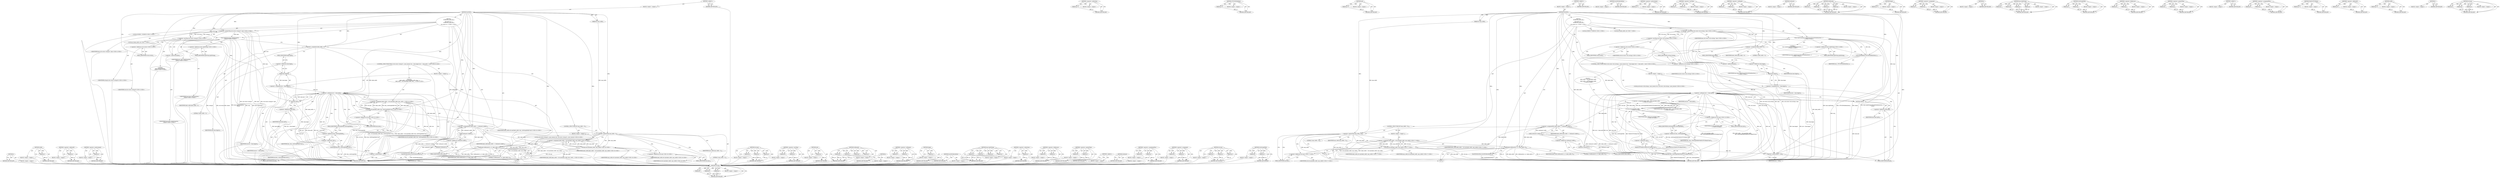 digraph "GetStringWidth" {
vulnerable_197 [label=<(METHOD,std.min)>];
vulnerable_198 [label=<(PARAM,p1)>];
vulnerable_199 [label=<(PARAM,p2)>];
vulnerable_200 [label=<(PARAM,p3)>];
vulnerable_201 [label=<(BLOCK,&lt;empty&gt;,&lt;empty&gt;)>];
vulnerable_202 [label=<(METHOD_RETURN,ANY)>];
vulnerable_181 [label=<(METHOD,&lt;operator&gt;.indirection)>];
vulnerable_182 [label=<(PARAM,p1)>];
vulnerable_183 [label=<(BLOCK,&lt;empty&gt;,&lt;empty&gt;)>];
vulnerable_184 [label=<(METHOD_RETURN,ANY)>];
vulnerable_136 [label=<(METHOD,UTF16ToWideHack)>];
vulnerable_137 [label=<(PARAM,p1)>];
vulnerable_138 [label=<(BLOCK,&lt;empty&gt;,&lt;empty&gt;)>];
vulnerable_139 [label=<(METHOD_RETURN,ANY)>];
vulnerable_158 [label=<(METHOD,end)>];
vulnerable_159 [label=<(PARAM,p1)>];
vulnerable_160 [label=<(BLOCK,&lt;empty&gt;,&lt;empty&gt;)>];
vulnerable_161 [label=<(METHOD_RETURN,ANY)>];
vulnerable_6 [label=<(METHOD,&lt;global&gt;)<SUB>1</SUB>>];
vulnerable_7 [label=<(BLOCK,&lt;empty&gt;,&lt;empty&gt;)<SUB>1</SUB>>];
vulnerable_8 [label=<(METHOD,SizeToFit)<SUB>1</SUB>>];
vulnerable_9 [label=<(PARAM,int max_width)<SUB>1</SUB>>];
vulnerable_10 [label="<(BLOCK,{
   DCHECK(is_multi_line_);
 
  std::vector&lt;st...,{
   DCHECK(is_multi_line_);
 
  std::vector&lt;st...)<SUB>1</SUB>>"];
vulnerable_11 [label="<(LOCAL,DCHECK : DCHECK)<SUB>2</SUB>>"];
vulnerable_12 [label="<(&lt;operator&gt;.greaterThan,std::vector&lt;std::wstring&gt; lines)<SUB>4</SUB>>"];
vulnerable_13 [label="<(&lt;operator&gt;.lessThan,std::vector&lt;std::wstring)<SUB>4</SUB>>"];
vulnerable_14 [label="<(&lt;operator&gt;.fieldAccess,std::vector)<SUB>4</SUB>>"];
vulnerable_15 [label="<(IDENTIFIER,std,std::vector&lt;std::wstring)<SUB>4</SUB>>"];
vulnerable_16 [label=<(FIELD_IDENTIFIER,vector,vector)<SUB>4</SUB>>];
vulnerable_17 [label="<(&lt;operator&gt;.fieldAccess,std::wstring)<SUB>4</SUB>>"];
vulnerable_18 [label="<(IDENTIFIER,std,std::vector&lt;std::wstring)<SUB>4</SUB>>"];
vulnerable_19 [label=<(FIELD_IDENTIFIER,wstring,wstring)<SUB>4</SUB>>];
vulnerable_20 [label="<(IDENTIFIER,lines,std::vector&lt;std::wstring&gt; lines)<SUB>4</SUB>>"];
vulnerable_21 [label="<(base.SplitString,base::SplitString(UTF16ToWideHack(text_), L'\n'...)<SUB>5</SUB>>"];
vulnerable_22 [label="<(&lt;operator&gt;.fieldAccess,base::SplitString)<SUB>5</SUB>>"];
vulnerable_23 [label="<(IDENTIFIER,base,base::SplitString(UTF16ToWideHack(text_), L'\n'...)<SUB>5</SUB>>"];
vulnerable_24 [label=<(FIELD_IDENTIFIER,SplitString,SplitString)<SUB>5</SUB>>];
vulnerable_25 [label=<(UTF16ToWideHack,UTF16ToWideHack(text_))<SUB>5</SUB>>];
vulnerable_26 [label=<(IDENTIFIER,text_,UTF16ToWideHack(text_))<SUB>5</SUB>>];
vulnerable_27 [label="<(LITERAL,L'\n',base::SplitString(UTF16ToWideHack(text_), L'\n'...)<SUB>5</SUB>>"];
vulnerable_28 [label=<(&lt;operator&gt;.addressOf,&amp;lines)<SUB>5</SUB>>];
vulnerable_29 [label="<(IDENTIFIER,lines,base::SplitString(UTF16ToWideHack(text_), L'\n'...)<SUB>5</SUB>>"];
vulnerable_30 [label="<(LOCAL,int label_width: int)<SUB>7</SUB>>"];
vulnerable_31 [label=<(&lt;operator&gt;.assignment,label_width = 0)<SUB>7</SUB>>];
vulnerable_32 [label=<(IDENTIFIER,label_width,label_width = 0)<SUB>7</SUB>>];
vulnerable_33 [label=<(LITERAL,0,label_width = 0)<SUB>7</SUB>>];
vulnerable_34 [label="<(CONTROL_STRUCTURE,FOR,for (std::vector&lt;std::wstring&gt;::const_iterator iter = lines.begin();iter != lines.end();++iter))<SUB>8</SUB>>"];
vulnerable_35 [label=<(BLOCK,&lt;empty&gt;,&lt;empty&gt;)<SUB>8</SUB>>];
vulnerable_36 [label="<(LOCAL,std.vector&lt;std.wstring&gt;.const_iterator iter: std.vector&lt;std.wstring&gt;.const_iterator)<SUB>8</SUB>>"];
vulnerable_37 [label=<(&lt;operator&gt;.assignment,iter = lines.begin())<SUB>8</SUB>>];
vulnerable_38 [label=<(IDENTIFIER,iter,iter = lines.begin())<SUB>8</SUB>>];
vulnerable_39 [label=<(begin,lines.begin())<SUB>8</SUB>>];
vulnerable_40 [label=<(&lt;operator&gt;.fieldAccess,lines.begin)<SUB>8</SUB>>];
vulnerable_41 [label=<(IDENTIFIER,lines,lines.begin())<SUB>8</SUB>>];
vulnerable_42 [label=<(FIELD_IDENTIFIER,begin,begin)<SUB>8</SUB>>];
vulnerable_43 [label=<(&lt;operator&gt;.notEquals,iter != lines.end())<SUB>9</SUB>>];
vulnerable_44 [label=<(IDENTIFIER,iter,iter != lines.end())<SUB>9</SUB>>];
vulnerable_45 [label=<(end,lines.end())<SUB>9</SUB>>];
vulnerable_46 [label=<(&lt;operator&gt;.fieldAccess,lines.end)<SUB>9</SUB>>];
vulnerable_47 [label=<(IDENTIFIER,lines,lines.end())<SUB>9</SUB>>];
vulnerable_48 [label=<(FIELD_IDENTIFIER,end,end)<SUB>9</SUB>>];
vulnerable_49 [label=<(&lt;operator&gt;.preIncrement,++iter)<SUB>9</SUB>>];
vulnerable_50 [label=<(IDENTIFIER,iter,++iter)<SUB>9</SUB>>];
vulnerable_51 [label="<(BLOCK,{
    label_width = std::max(label_width,
     ...,{
    label_width = std::max(label_width,
     ...)<SUB>9</SUB>>"];
vulnerable_52 [label="<(&lt;operator&gt;.assignment,label_width = std::max(label_width,
           ...)<SUB>10</SUB>>"];
vulnerable_53 [label="<(IDENTIFIER,label_width,label_width = std::max(label_width,
           ...)<SUB>10</SUB>>"];
vulnerable_54 [label="<(std.max,std::max(label_width,
                         ...)<SUB>10</SUB>>"];
vulnerable_55 [label="<(&lt;operator&gt;.fieldAccess,std::max)<SUB>10</SUB>>"];
vulnerable_56 [label="<(IDENTIFIER,std,std::max(label_width,
                         ...)<SUB>10</SUB>>"];
vulnerable_57 [label=<(FIELD_IDENTIFIER,max,max)<SUB>10</SUB>>];
vulnerable_58 [label="<(IDENTIFIER,label_width,std::max(label_width,
                         ...)<SUB>10</SUB>>"];
vulnerable_59 [label=<(GetStringWidth,font_.GetStringWidth(WideToUTF16Hack(*iter)))<SUB>11</SUB>>];
vulnerable_60 [label=<(&lt;operator&gt;.fieldAccess,font_.GetStringWidth)<SUB>11</SUB>>];
vulnerable_61 [label=<(IDENTIFIER,font_,font_.GetStringWidth(WideToUTF16Hack(*iter)))<SUB>11</SUB>>];
vulnerable_62 [label=<(FIELD_IDENTIFIER,GetStringWidth,GetStringWidth)<SUB>11</SUB>>];
vulnerable_63 [label=<(WideToUTF16Hack,WideToUTF16Hack(*iter))<SUB>11</SUB>>];
vulnerable_64 [label=<(&lt;operator&gt;.indirection,*iter)<SUB>11</SUB>>];
vulnerable_65 [label=<(IDENTIFIER,iter,WideToUTF16Hack(*iter))<SUB>11</SUB>>];
vulnerable_66 [label=<(&lt;operator&gt;.assignmentPlus,label_width += GetInsets().width())<SUB>14</SUB>>];
vulnerable_67 [label=<(IDENTIFIER,label_width,label_width += GetInsets().width())<SUB>14</SUB>>];
vulnerable_68 [label=<(width,GetInsets().width())<SUB>14</SUB>>];
vulnerable_69 [label=<(&lt;operator&gt;.fieldAccess,GetInsets().width)<SUB>14</SUB>>];
vulnerable_70 [label=<(GetInsets,GetInsets())<SUB>14</SUB>>];
vulnerable_71 [label=<(FIELD_IDENTIFIER,width,width)<SUB>14</SUB>>];
vulnerable_72 [label=<(CONTROL_STRUCTURE,IF,if (max_width &gt; 0))<SUB>16</SUB>>];
vulnerable_73 [label=<(&lt;operator&gt;.greaterThan,max_width &gt; 0)<SUB>16</SUB>>];
vulnerable_74 [label=<(IDENTIFIER,max_width,max_width &gt; 0)<SUB>16</SUB>>];
vulnerable_75 [label=<(LITERAL,0,max_width &gt; 0)<SUB>16</SUB>>];
vulnerable_76 [label=<(BLOCK,&lt;empty&gt;,&lt;empty&gt;)<SUB>17</SUB>>];
vulnerable_77 [label="<(&lt;operator&gt;.assignment,label_width = std::min(label_width, max_width))<SUB>17</SUB>>"];
vulnerable_78 [label="<(IDENTIFIER,label_width,label_width = std::min(label_width, max_width))<SUB>17</SUB>>"];
vulnerable_79 [label="<(std.min,std::min(label_width, max_width))<SUB>17</SUB>>"];
vulnerable_80 [label="<(&lt;operator&gt;.fieldAccess,std::min)<SUB>17</SUB>>"];
vulnerable_81 [label="<(IDENTIFIER,std,std::min(label_width, max_width))<SUB>17</SUB>>"];
vulnerable_82 [label=<(FIELD_IDENTIFIER,min,min)<SUB>17</SUB>>];
vulnerable_83 [label="<(IDENTIFIER,label_width,std::min(label_width, max_width))<SUB>17</SUB>>"];
vulnerable_84 [label="<(IDENTIFIER,max_width,std::min(label_width, max_width))<SUB>17</SUB>>"];
vulnerable_85 [label=<(SetBounds,SetBounds(x(), y(), label_width, 0))<SUB>19</SUB>>];
vulnerable_86 [label=<(x,x())<SUB>19</SUB>>];
vulnerable_87 [label=<(y,y())<SUB>19</SUB>>];
vulnerable_88 [label=<(IDENTIFIER,label_width,SetBounds(x(), y(), label_width, 0))<SUB>19</SUB>>];
vulnerable_89 [label=<(LITERAL,0,SetBounds(x(), y(), label_width, 0))<SUB>19</SUB>>];
vulnerable_90 [label=<(SizeToPreferredSize,SizeToPreferredSize())<SUB>20</SUB>>];
vulnerable_91 [label=<(METHOD_RETURN,void)<SUB>1</SUB>>];
vulnerable_93 [label=<(METHOD_RETURN,ANY)<SUB>1</SUB>>];
vulnerable_216 [label=<(METHOD,SizeToPreferredSize)>];
vulnerable_217 [label=<(BLOCK,&lt;empty&gt;,&lt;empty&gt;)>];
vulnerable_218 [label=<(METHOD_RETURN,ANY)>];
vulnerable_162 [label=<(METHOD,&lt;operator&gt;.preIncrement)>];
vulnerable_163 [label=<(PARAM,p1)>];
vulnerable_164 [label=<(BLOCK,&lt;empty&gt;,&lt;empty&gt;)>];
vulnerable_165 [label=<(METHOD_RETURN,ANY)>];
vulnerable_119 [label=<(METHOD,&lt;operator&gt;.lessThan)>];
vulnerable_120 [label=<(PARAM,p1)>];
vulnerable_121 [label=<(PARAM,p2)>];
vulnerable_122 [label=<(BLOCK,&lt;empty&gt;,&lt;empty&gt;)>];
vulnerable_123 [label=<(METHOD_RETURN,ANY)>];
vulnerable_153 [label=<(METHOD,&lt;operator&gt;.notEquals)>];
vulnerable_154 [label=<(PARAM,p1)>];
vulnerable_155 [label=<(PARAM,p2)>];
vulnerable_156 [label=<(BLOCK,&lt;empty&gt;,&lt;empty&gt;)>];
vulnerable_157 [label=<(METHOD_RETURN,ANY)>];
vulnerable_194 [label=<(METHOD,GetInsets)>];
vulnerable_195 [label=<(BLOCK,&lt;empty&gt;,&lt;empty&gt;)>];
vulnerable_196 [label=<(METHOD_RETURN,ANY)>];
vulnerable_203 [label=<(METHOD,SetBounds)>];
vulnerable_204 [label=<(PARAM,p1)>];
vulnerable_205 [label=<(PARAM,p2)>];
vulnerable_206 [label=<(PARAM,p3)>];
vulnerable_207 [label=<(PARAM,p4)>];
vulnerable_208 [label=<(BLOCK,&lt;empty&gt;,&lt;empty&gt;)>];
vulnerable_209 [label=<(METHOD_RETURN,ANY)>];
vulnerable_149 [label=<(METHOD,begin)>];
vulnerable_150 [label=<(PARAM,p1)>];
vulnerable_151 [label=<(BLOCK,&lt;empty&gt;,&lt;empty&gt;)>];
vulnerable_152 [label=<(METHOD_RETURN,ANY)>];
vulnerable_144 [label=<(METHOD,&lt;operator&gt;.assignment)>];
vulnerable_145 [label=<(PARAM,p1)>];
vulnerable_146 [label=<(PARAM,p2)>];
vulnerable_147 [label=<(BLOCK,&lt;empty&gt;,&lt;empty&gt;)>];
vulnerable_148 [label=<(METHOD_RETURN,ANY)>];
vulnerable_210 [label=<(METHOD,x)>];
vulnerable_211 [label=<(BLOCK,&lt;empty&gt;,&lt;empty&gt;)>];
vulnerable_212 [label=<(METHOD_RETURN,ANY)>];
vulnerable_129 [label=<(METHOD,base.SplitString)>];
vulnerable_130 [label=<(PARAM,p1)>];
vulnerable_131 [label=<(PARAM,p2)>];
vulnerable_132 [label=<(PARAM,p3)>];
vulnerable_133 [label=<(PARAM,p4)>];
vulnerable_134 [label=<(BLOCK,&lt;empty&gt;,&lt;empty&gt;)>];
vulnerable_135 [label=<(METHOD_RETURN,ANY)>];
vulnerable_172 [label=<(METHOD,GetStringWidth)>];
vulnerable_173 [label=<(PARAM,p1)>];
vulnerable_174 [label=<(PARAM,p2)>];
vulnerable_175 [label=<(BLOCK,&lt;empty&gt;,&lt;empty&gt;)>];
vulnerable_176 [label=<(METHOD_RETURN,ANY)>];
vulnerable_124 [label=<(METHOD,&lt;operator&gt;.fieldAccess)>];
vulnerable_125 [label=<(PARAM,p1)>];
vulnerable_126 [label=<(PARAM,p2)>];
vulnerable_127 [label=<(BLOCK,&lt;empty&gt;,&lt;empty&gt;)>];
vulnerable_128 [label=<(METHOD_RETURN,ANY)>];
vulnerable_114 [label=<(METHOD,&lt;operator&gt;.greaterThan)>];
vulnerable_115 [label=<(PARAM,p1)>];
vulnerable_116 [label=<(PARAM,p2)>];
vulnerable_117 [label=<(BLOCK,&lt;empty&gt;,&lt;empty&gt;)>];
vulnerable_118 [label=<(METHOD_RETURN,ANY)>];
vulnerable_108 [label=<(METHOD,&lt;global&gt;)<SUB>1</SUB>>];
vulnerable_109 [label=<(BLOCK,&lt;empty&gt;,&lt;empty&gt;)>];
vulnerable_110 [label=<(METHOD_RETURN,ANY)>];
vulnerable_185 [label=<(METHOD,&lt;operator&gt;.assignmentPlus)>];
vulnerable_186 [label=<(PARAM,p1)>];
vulnerable_187 [label=<(PARAM,p2)>];
vulnerable_188 [label=<(BLOCK,&lt;empty&gt;,&lt;empty&gt;)>];
vulnerable_189 [label=<(METHOD_RETURN,ANY)>];
vulnerable_177 [label=<(METHOD,WideToUTF16Hack)>];
vulnerable_178 [label=<(PARAM,p1)>];
vulnerable_179 [label=<(BLOCK,&lt;empty&gt;,&lt;empty&gt;)>];
vulnerable_180 [label=<(METHOD_RETURN,ANY)>];
vulnerable_140 [label=<(METHOD,&lt;operator&gt;.addressOf)>];
vulnerable_141 [label=<(PARAM,p1)>];
vulnerable_142 [label=<(BLOCK,&lt;empty&gt;,&lt;empty&gt;)>];
vulnerable_143 [label=<(METHOD_RETURN,ANY)>];
vulnerable_190 [label=<(METHOD,width)>];
vulnerable_191 [label=<(PARAM,p1)>];
vulnerable_192 [label=<(BLOCK,&lt;empty&gt;,&lt;empty&gt;)>];
vulnerable_193 [label=<(METHOD_RETURN,ANY)>];
vulnerable_213 [label=<(METHOD,y)>];
vulnerable_214 [label=<(BLOCK,&lt;empty&gt;,&lt;empty&gt;)>];
vulnerable_215 [label=<(METHOD_RETURN,ANY)>];
vulnerable_166 [label=<(METHOD,std.max)>];
vulnerable_167 [label=<(PARAM,p1)>];
vulnerable_168 [label=<(PARAM,p2)>];
vulnerable_169 [label=<(PARAM,p3)>];
vulnerable_170 [label=<(BLOCK,&lt;empty&gt;,&lt;empty&gt;)>];
vulnerable_171 [label=<(METHOD_RETURN,ANY)>];
fixed_198 [label=<(METHOD,x)>];
fixed_199 [label=<(BLOCK,&lt;empty&gt;,&lt;empty&gt;)>];
fixed_200 [label=<(METHOD_RETURN,ANY)>];
fixed_178 [label=<(METHOD,width)>];
fixed_179 [label=<(PARAM,p1)>];
fixed_180 [label=<(BLOCK,&lt;empty&gt;,&lt;empty&gt;)>];
fixed_181 [label=<(METHOD_RETURN,ANY)>];
fixed_132 [label=<(METHOD,&lt;operator&gt;.addressOf)>];
fixed_133 [label=<(PARAM,p1)>];
fixed_134 [label=<(BLOCK,&lt;empty&gt;,&lt;empty&gt;)>];
fixed_135 [label=<(METHOD_RETURN,ANY)>];
fixed_154 [label=<(METHOD,&lt;operator&gt;.preIncrement)>];
fixed_155 [label=<(PARAM,p1)>];
fixed_156 [label=<(BLOCK,&lt;empty&gt;,&lt;empty&gt;)>];
fixed_157 [label=<(METHOD_RETURN,ANY)>];
fixed_6 [label=<(METHOD,&lt;global&gt;)<SUB>1</SUB>>];
fixed_7 [label=<(BLOCK,&lt;empty&gt;,&lt;empty&gt;)<SUB>1</SUB>>];
fixed_8 [label=<(METHOD,SizeToFit)<SUB>1</SUB>>];
fixed_9 [label=<(PARAM,int max_width)<SUB>1</SUB>>];
fixed_10 [label="<(BLOCK,{
   DCHECK(is_multi_line_);
 
  std::vector&lt;st...,{
   DCHECK(is_multi_line_);
 
  std::vector&lt;st...)<SUB>1</SUB>>"];
fixed_11 [label="<(LOCAL,DCHECK : DCHECK)<SUB>2</SUB>>"];
fixed_12 [label="<(&lt;operator&gt;.greaterThan,std::vector&lt;string16&gt; lines)<SUB>4</SUB>>"];
fixed_13 [label="<(&lt;operator&gt;.lessThan,std::vector&lt;string16)<SUB>4</SUB>>"];
fixed_14 [label="<(&lt;operator&gt;.fieldAccess,std::vector)<SUB>4</SUB>>"];
fixed_15 [label="<(IDENTIFIER,std,std::vector&lt;string16)<SUB>4</SUB>>"];
fixed_16 [label=<(FIELD_IDENTIFIER,vector,vector)<SUB>4</SUB>>];
fixed_17 [label="<(IDENTIFIER,string16,std::vector&lt;string16)<SUB>4</SUB>>"];
fixed_18 [label="<(IDENTIFIER,lines,std::vector&lt;string16&gt; lines)<SUB>4</SUB>>"];
fixed_19 [label="<(base.SplitString,base::SplitString(text_, '\n', &amp;lines))<SUB>5</SUB>>"];
fixed_20 [label="<(&lt;operator&gt;.fieldAccess,base::SplitString)<SUB>5</SUB>>"];
fixed_21 [label="<(IDENTIFIER,base,base::SplitString(text_, '\n', &amp;lines))<SUB>5</SUB>>"];
fixed_22 [label=<(FIELD_IDENTIFIER,SplitString,SplitString)<SUB>5</SUB>>];
fixed_23 [label="<(IDENTIFIER,text_,base::SplitString(text_, '\n', &amp;lines))<SUB>5</SUB>>"];
fixed_24 [label="<(LITERAL,'\n',base::SplitString(text_, '\n', &amp;lines))<SUB>5</SUB>>"];
fixed_25 [label=<(&lt;operator&gt;.addressOf,&amp;lines)<SUB>5</SUB>>];
fixed_26 [label="<(IDENTIFIER,lines,base::SplitString(text_, '\n', &amp;lines))<SUB>5</SUB>>"];
fixed_27 [label="<(LOCAL,int label_width: int)<SUB>7</SUB>>"];
fixed_28 [label=<(&lt;operator&gt;.assignment,label_width = 0)<SUB>7</SUB>>];
fixed_29 [label=<(IDENTIFIER,label_width,label_width = 0)<SUB>7</SUB>>];
fixed_30 [label=<(LITERAL,0,label_width = 0)<SUB>7</SUB>>];
fixed_31 [label="<(CONTROL_STRUCTURE,FOR,for (std::vector&lt;string16&gt;::const_iterator iter = lines.begin();iter != lines.end();++iter))<SUB>8</SUB>>"];
fixed_32 [label=<(BLOCK,&lt;empty&gt;,&lt;empty&gt;)<SUB>8</SUB>>];
fixed_33 [label="<(LOCAL,std.vector&lt;string16&gt;.const_iterator iter: std.vector&lt;string16&gt;.const_iterator)<SUB>8</SUB>>"];
fixed_34 [label=<(&lt;operator&gt;.assignment,iter = lines.begin())<SUB>8</SUB>>];
fixed_35 [label=<(IDENTIFIER,iter,iter = lines.begin())<SUB>8</SUB>>];
fixed_36 [label=<(begin,lines.begin())<SUB>8</SUB>>];
fixed_37 [label=<(&lt;operator&gt;.fieldAccess,lines.begin)<SUB>8</SUB>>];
fixed_38 [label=<(IDENTIFIER,lines,lines.begin())<SUB>8</SUB>>];
fixed_39 [label=<(FIELD_IDENTIFIER,begin,begin)<SUB>8</SUB>>];
fixed_40 [label=<(&lt;operator&gt;.notEquals,iter != lines.end())<SUB>9</SUB>>];
fixed_41 [label=<(IDENTIFIER,iter,iter != lines.end())<SUB>9</SUB>>];
fixed_42 [label=<(end,lines.end())<SUB>9</SUB>>];
fixed_43 [label=<(&lt;operator&gt;.fieldAccess,lines.end)<SUB>9</SUB>>];
fixed_44 [label=<(IDENTIFIER,lines,lines.end())<SUB>9</SUB>>];
fixed_45 [label=<(FIELD_IDENTIFIER,end,end)<SUB>9</SUB>>];
fixed_46 [label=<(&lt;operator&gt;.preIncrement,++iter)<SUB>9</SUB>>];
fixed_47 [label=<(IDENTIFIER,iter,++iter)<SUB>9</SUB>>];
fixed_48 [label="<(BLOCK,{
    label_width = std::max(label_width, font_...,{
    label_width = std::max(label_width, font_...)<SUB>9</SUB>>"];
fixed_49 [label="<(&lt;operator&gt;.assignment,label_width = std::max(label_width, font_.GetSt...)<SUB>10</SUB>>"];
fixed_50 [label="<(IDENTIFIER,label_width,label_width = std::max(label_width, font_.GetSt...)<SUB>10</SUB>>"];
fixed_51 [label="<(std.max,std::max(label_width, font_.GetStringWidth(*iter)))<SUB>10</SUB>>"];
fixed_52 [label="<(&lt;operator&gt;.fieldAccess,std::max)<SUB>10</SUB>>"];
fixed_53 [label="<(IDENTIFIER,std,std::max(label_width, font_.GetStringWidth(*iter)))<SUB>10</SUB>>"];
fixed_54 [label=<(FIELD_IDENTIFIER,max,max)<SUB>10</SUB>>];
fixed_55 [label="<(IDENTIFIER,label_width,std::max(label_width, font_.GetStringWidth(*iter)))<SUB>10</SUB>>"];
fixed_56 [label=<(GetStringWidth,font_.GetStringWidth(*iter))<SUB>10</SUB>>];
fixed_57 [label=<(&lt;operator&gt;.fieldAccess,font_.GetStringWidth)<SUB>10</SUB>>];
fixed_58 [label=<(IDENTIFIER,font_,font_.GetStringWidth(*iter))<SUB>10</SUB>>];
fixed_59 [label=<(FIELD_IDENTIFIER,GetStringWidth,GetStringWidth)<SUB>10</SUB>>];
fixed_60 [label=<(&lt;operator&gt;.indirection,*iter)<SUB>10</SUB>>];
fixed_61 [label=<(IDENTIFIER,iter,font_.GetStringWidth(*iter))<SUB>10</SUB>>];
fixed_62 [label=<(&lt;operator&gt;.assignmentPlus,label_width += GetInsets().width())<SUB>13</SUB>>];
fixed_63 [label=<(IDENTIFIER,label_width,label_width += GetInsets().width())<SUB>13</SUB>>];
fixed_64 [label=<(width,GetInsets().width())<SUB>13</SUB>>];
fixed_65 [label=<(&lt;operator&gt;.fieldAccess,GetInsets().width)<SUB>13</SUB>>];
fixed_66 [label=<(GetInsets,GetInsets())<SUB>13</SUB>>];
fixed_67 [label=<(FIELD_IDENTIFIER,width,width)<SUB>13</SUB>>];
fixed_68 [label=<(CONTROL_STRUCTURE,IF,if (max_width &gt; 0))<SUB>15</SUB>>];
fixed_69 [label=<(&lt;operator&gt;.greaterThan,max_width &gt; 0)<SUB>15</SUB>>];
fixed_70 [label=<(IDENTIFIER,max_width,max_width &gt; 0)<SUB>15</SUB>>];
fixed_71 [label=<(LITERAL,0,max_width &gt; 0)<SUB>15</SUB>>];
fixed_72 [label=<(BLOCK,&lt;empty&gt;,&lt;empty&gt;)<SUB>16</SUB>>];
fixed_73 [label="<(&lt;operator&gt;.assignment,label_width = std::min(label_width, max_width))<SUB>16</SUB>>"];
fixed_74 [label="<(IDENTIFIER,label_width,label_width = std::min(label_width, max_width))<SUB>16</SUB>>"];
fixed_75 [label="<(std.min,std::min(label_width, max_width))<SUB>16</SUB>>"];
fixed_76 [label="<(&lt;operator&gt;.fieldAccess,std::min)<SUB>16</SUB>>"];
fixed_77 [label="<(IDENTIFIER,std,std::min(label_width, max_width))<SUB>16</SUB>>"];
fixed_78 [label=<(FIELD_IDENTIFIER,min,min)<SUB>16</SUB>>];
fixed_79 [label="<(IDENTIFIER,label_width,std::min(label_width, max_width))<SUB>16</SUB>>"];
fixed_80 [label="<(IDENTIFIER,max_width,std::min(label_width, max_width))<SUB>16</SUB>>"];
fixed_81 [label=<(SetBounds,SetBounds(x(), y(), label_width, 0))<SUB>18</SUB>>];
fixed_82 [label=<(x,x())<SUB>18</SUB>>];
fixed_83 [label=<(y,y())<SUB>18</SUB>>];
fixed_84 [label=<(IDENTIFIER,label_width,SetBounds(x(), y(), label_width, 0))<SUB>18</SUB>>];
fixed_85 [label=<(LITERAL,0,SetBounds(x(), y(), label_width, 0))<SUB>18</SUB>>];
fixed_86 [label=<(SizeToPreferredSize,SizeToPreferredSize())<SUB>19</SUB>>];
fixed_87 [label=<(METHOD_RETURN,void)<SUB>1</SUB>>];
fixed_89 [label=<(METHOD_RETURN,ANY)<SUB>1</SUB>>];
fixed_158 [label=<(METHOD,std.max)>];
fixed_159 [label=<(PARAM,p1)>];
fixed_160 [label=<(PARAM,p2)>];
fixed_161 [label=<(PARAM,p3)>];
fixed_162 [label=<(BLOCK,&lt;empty&gt;,&lt;empty&gt;)>];
fixed_163 [label=<(METHOD_RETURN,ANY)>];
fixed_115 [label=<(METHOD,&lt;operator&gt;.lessThan)>];
fixed_116 [label=<(PARAM,p1)>];
fixed_117 [label=<(PARAM,p2)>];
fixed_118 [label=<(BLOCK,&lt;empty&gt;,&lt;empty&gt;)>];
fixed_119 [label=<(METHOD_RETURN,ANY)>];
fixed_150 [label=<(METHOD,end)>];
fixed_151 [label=<(PARAM,p1)>];
fixed_152 [label=<(BLOCK,&lt;empty&gt;,&lt;empty&gt;)>];
fixed_153 [label=<(METHOD_RETURN,ANY)>];
fixed_191 [label=<(METHOD,SetBounds)>];
fixed_192 [label=<(PARAM,p1)>];
fixed_193 [label=<(PARAM,p2)>];
fixed_194 [label=<(PARAM,p3)>];
fixed_195 [label=<(PARAM,p4)>];
fixed_196 [label=<(BLOCK,&lt;empty&gt;,&lt;empty&gt;)>];
fixed_197 [label=<(METHOD_RETURN,ANY)>];
fixed_201 [label=<(METHOD,y)>];
fixed_202 [label=<(BLOCK,&lt;empty&gt;,&lt;empty&gt;)>];
fixed_203 [label=<(METHOD_RETURN,ANY)>];
fixed_145 [label=<(METHOD,&lt;operator&gt;.notEquals)>];
fixed_146 [label=<(PARAM,p1)>];
fixed_147 [label=<(PARAM,p2)>];
fixed_148 [label=<(BLOCK,&lt;empty&gt;,&lt;empty&gt;)>];
fixed_149 [label=<(METHOD_RETURN,ANY)>];
fixed_141 [label=<(METHOD,begin)>];
fixed_142 [label=<(PARAM,p1)>];
fixed_143 [label=<(BLOCK,&lt;empty&gt;,&lt;empty&gt;)>];
fixed_144 [label=<(METHOD_RETURN,ANY)>];
fixed_204 [label=<(METHOD,SizeToPreferredSize)>];
fixed_205 [label=<(BLOCK,&lt;empty&gt;,&lt;empty&gt;)>];
fixed_206 [label=<(METHOD_RETURN,ANY)>];
fixed_125 [label=<(METHOD,base.SplitString)>];
fixed_126 [label=<(PARAM,p1)>];
fixed_127 [label=<(PARAM,p2)>];
fixed_128 [label=<(PARAM,p3)>];
fixed_129 [label=<(PARAM,p4)>];
fixed_130 [label=<(BLOCK,&lt;empty&gt;,&lt;empty&gt;)>];
fixed_131 [label=<(METHOD_RETURN,ANY)>];
fixed_169 [label=<(METHOD,&lt;operator&gt;.indirection)>];
fixed_170 [label=<(PARAM,p1)>];
fixed_171 [label=<(BLOCK,&lt;empty&gt;,&lt;empty&gt;)>];
fixed_172 [label=<(METHOD_RETURN,ANY)>];
fixed_120 [label=<(METHOD,&lt;operator&gt;.fieldAccess)>];
fixed_121 [label=<(PARAM,p1)>];
fixed_122 [label=<(PARAM,p2)>];
fixed_123 [label=<(BLOCK,&lt;empty&gt;,&lt;empty&gt;)>];
fixed_124 [label=<(METHOD_RETURN,ANY)>];
fixed_110 [label=<(METHOD,&lt;operator&gt;.greaterThan)>];
fixed_111 [label=<(PARAM,p1)>];
fixed_112 [label=<(PARAM,p2)>];
fixed_113 [label=<(BLOCK,&lt;empty&gt;,&lt;empty&gt;)>];
fixed_114 [label=<(METHOD_RETURN,ANY)>];
fixed_104 [label=<(METHOD,&lt;global&gt;)<SUB>1</SUB>>];
fixed_105 [label=<(BLOCK,&lt;empty&gt;,&lt;empty&gt;)>];
fixed_106 [label=<(METHOD_RETURN,ANY)>];
fixed_182 [label=<(METHOD,GetInsets)>];
fixed_183 [label=<(BLOCK,&lt;empty&gt;,&lt;empty&gt;)>];
fixed_184 [label=<(METHOD_RETURN,ANY)>];
fixed_173 [label=<(METHOD,&lt;operator&gt;.assignmentPlus)>];
fixed_174 [label=<(PARAM,p1)>];
fixed_175 [label=<(PARAM,p2)>];
fixed_176 [label=<(BLOCK,&lt;empty&gt;,&lt;empty&gt;)>];
fixed_177 [label=<(METHOD_RETURN,ANY)>];
fixed_136 [label=<(METHOD,&lt;operator&gt;.assignment)>];
fixed_137 [label=<(PARAM,p1)>];
fixed_138 [label=<(PARAM,p2)>];
fixed_139 [label=<(BLOCK,&lt;empty&gt;,&lt;empty&gt;)>];
fixed_140 [label=<(METHOD_RETURN,ANY)>];
fixed_185 [label=<(METHOD,std.min)>];
fixed_186 [label=<(PARAM,p1)>];
fixed_187 [label=<(PARAM,p2)>];
fixed_188 [label=<(PARAM,p3)>];
fixed_189 [label=<(BLOCK,&lt;empty&gt;,&lt;empty&gt;)>];
fixed_190 [label=<(METHOD_RETURN,ANY)>];
fixed_164 [label=<(METHOD,GetStringWidth)>];
fixed_165 [label=<(PARAM,p1)>];
fixed_166 [label=<(PARAM,p2)>];
fixed_167 [label=<(BLOCK,&lt;empty&gt;,&lt;empty&gt;)>];
fixed_168 [label=<(METHOD_RETURN,ANY)>];
vulnerable_197 -> vulnerable_198  [key=0, label="AST: "];
vulnerable_197 -> vulnerable_198  [key=1, label="DDG: "];
vulnerable_197 -> vulnerable_201  [key=0, label="AST: "];
vulnerable_197 -> vulnerable_199  [key=0, label="AST: "];
vulnerable_197 -> vulnerable_199  [key=1, label="DDG: "];
vulnerable_197 -> vulnerable_202  [key=0, label="AST: "];
vulnerable_197 -> vulnerable_202  [key=1, label="CFG: "];
vulnerable_197 -> vulnerable_200  [key=0, label="AST: "];
vulnerable_197 -> vulnerable_200  [key=1, label="DDG: "];
vulnerable_198 -> vulnerable_202  [key=0, label="DDG: p1"];
vulnerable_199 -> vulnerable_202  [key=0, label="DDG: p2"];
vulnerable_200 -> vulnerable_202  [key=0, label="DDG: p3"];
vulnerable_181 -> vulnerable_182  [key=0, label="AST: "];
vulnerable_181 -> vulnerable_182  [key=1, label="DDG: "];
vulnerable_181 -> vulnerable_183  [key=0, label="AST: "];
vulnerable_181 -> vulnerable_184  [key=0, label="AST: "];
vulnerable_181 -> vulnerable_184  [key=1, label="CFG: "];
vulnerable_182 -> vulnerable_184  [key=0, label="DDG: p1"];
vulnerable_136 -> vulnerable_137  [key=0, label="AST: "];
vulnerable_136 -> vulnerable_137  [key=1, label="DDG: "];
vulnerable_136 -> vulnerable_138  [key=0, label="AST: "];
vulnerable_136 -> vulnerable_139  [key=0, label="AST: "];
vulnerable_136 -> vulnerable_139  [key=1, label="CFG: "];
vulnerable_137 -> vulnerable_139  [key=0, label="DDG: p1"];
vulnerable_158 -> vulnerable_159  [key=0, label="AST: "];
vulnerable_158 -> vulnerable_159  [key=1, label="DDG: "];
vulnerable_158 -> vulnerable_160  [key=0, label="AST: "];
vulnerable_158 -> vulnerable_161  [key=0, label="AST: "];
vulnerable_158 -> vulnerable_161  [key=1, label="CFG: "];
vulnerable_159 -> vulnerable_161  [key=0, label="DDG: p1"];
vulnerable_6 -> vulnerable_7  [key=0, label="AST: "];
vulnerable_6 -> vulnerable_93  [key=0, label="AST: "];
vulnerable_6 -> vulnerable_93  [key=1, label="CFG: "];
vulnerable_7 -> vulnerable_8  [key=0, label="AST: "];
vulnerable_8 -> vulnerable_9  [key=0, label="AST: "];
vulnerable_8 -> vulnerable_9  [key=1, label="DDG: "];
vulnerable_8 -> vulnerable_10  [key=0, label="AST: "];
vulnerable_8 -> vulnerable_91  [key=0, label="AST: "];
vulnerable_8 -> vulnerable_16  [key=0, label="CFG: "];
vulnerable_8 -> vulnerable_31  [key=0, label="DDG: "];
vulnerable_8 -> vulnerable_90  [key=0, label="DDG: "];
vulnerable_8 -> vulnerable_12  [key=0, label="DDG: "];
vulnerable_8 -> vulnerable_21  [key=0, label="DDG: "];
vulnerable_8 -> vulnerable_66  [key=0, label="DDG: "];
vulnerable_8 -> vulnerable_85  [key=0, label="DDG: "];
vulnerable_8 -> vulnerable_25  [key=0, label="DDG: "];
vulnerable_8 -> vulnerable_43  [key=0, label="DDG: "];
vulnerable_8 -> vulnerable_49  [key=0, label="DDG: "];
vulnerable_8 -> vulnerable_73  [key=0, label="DDG: "];
vulnerable_8 -> vulnerable_45  [key=0, label="DDG: "];
vulnerable_8 -> vulnerable_39  [key=0, label="DDG: "];
vulnerable_8 -> vulnerable_54  [key=0, label="DDG: "];
vulnerable_8 -> vulnerable_79  [key=0, label="DDG: "];
vulnerable_9 -> vulnerable_73  [key=0, label="DDG: max_width"];
vulnerable_10 -> vulnerable_11  [key=0, label="AST: "];
vulnerable_10 -> vulnerable_12  [key=0, label="AST: "];
vulnerable_10 -> vulnerable_21  [key=0, label="AST: "];
vulnerable_10 -> vulnerable_30  [key=0, label="AST: "];
vulnerable_10 -> vulnerable_31  [key=0, label="AST: "];
vulnerable_10 -> vulnerable_34  [key=0, label="AST: "];
vulnerable_10 -> vulnerable_66  [key=0, label="AST: "];
vulnerable_10 -> vulnerable_72  [key=0, label="AST: "];
vulnerable_10 -> vulnerable_85  [key=0, label="AST: "];
vulnerable_10 -> vulnerable_90  [key=0, label="AST: "];
vulnerable_12 -> vulnerable_13  [key=0, label="AST: "];
vulnerable_12 -> vulnerable_20  [key=0, label="AST: "];
vulnerable_12 -> vulnerable_24  [key=0, label="CFG: "];
vulnerable_12 -> vulnerable_91  [key=0, label="DDG: std::vector&lt;std::wstring"];
vulnerable_12 -> vulnerable_91  [key=1, label="DDG: lines"];
vulnerable_12 -> vulnerable_91  [key=2, label="DDG: std::vector&lt;std::wstring&gt; lines"];
vulnerable_12 -> vulnerable_21  [key=0, label="DDG: lines"];
vulnerable_12 -> vulnerable_45  [key=0, label="DDG: lines"];
vulnerable_12 -> vulnerable_39  [key=0, label="DDG: lines"];
vulnerable_13 -> vulnerable_14  [key=0, label="AST: "];
vulnerable_13 -> vulnerable_17  [key=0, label="AST: "];
vulnerable_13 -> vulnerable_12  [key=0, label="CFG: "];
vulnerable_13 -> vulnerable_12  [key=1, label="DDG: std::vector"];
vulnerable_13 -> vulnerable_12  [key=2, label="DDG: std::wstring"];
vulnerable_13 -> vulnerable_91  [key=0, label="DDG: std::vector"];
vulnerable_13 -> vulnerable_91  [key=1, label="DDG: std::wstring"];
vulnerable_14 -> vulnerable_15  [key=0, label="AST: "];
vulnerable_14 -> vulnerable_16  [key=0, label="AST: "];
vulnerable_14 -> vulnerable_19  [key=0, label="CFG: "];
vulnerable_16 -> vulnerable_14  [key=0, label="CFG: "];
vulnerable_17 -> vulnerable_18  [key=0, label="AST: "];
vulnerable_17 -> vulnerable_19  [key=0, label="AST: "];
vulnerable_17 -> vulnerable_13  [key=0, label="CFG: "];
vulnerable_19 -> vulnerable_17  [key=0, label="CFG: "];
vulnerable_21 -> vulnerable_22  [key=0, label="AST: "];
vulnerable_21 -> vulnerable_25  [key=0, label="AST: "];
vulnerable_21 -> vulnerable_27  [key=0, label="AST: "];
vulnerable_21 -> vulnerable_28  [key=0, label="AST: "];
vulnerable_21 -> vulnerable_31  [key=0, label="CFG: "];
vulnerable_21 -> vulnerable_91  [key=0, label="DDG: base::SplitString"];
vulnerable_21 -> vulnerable_91  [key=1, label="DDG: UTF16ToWideHack(text_)"];
vulnerable_21 -> vulnerable_91  [key=2, label="DDG: &amp;lines"];
vulnerable_21 -> vulnerable_91  [key=3, label="DDG: base::SplitString(UTF16ToWideHack(text_), L'\n', &amp;lines)"];
vulnerable_22 -> vulnerable_23  [key=0, label="AST: "];
vulnerable_22 -> vulnerable_24  [key=0, label="AST: "];
vulnerable_22 -> vulnerable_25  [key=0, label="CFG: "];
vulnerable_24 -> vulnerable_22  [key=0, label="CFG: "];
vulnerable_25 -> vulnerable_26  [key=0, label="AST: "];
vulnerable_25 -> vulnerable_28  [key=0, label="CFG: "];
vulnerable_25 -> vulnerable_91  [key=0, label="DDG: text_"];
vulnerable_25 -> vulnerable_21  [key=0, label="DDG: text_"];
vulnerable_28 -> vulnerable_29  [key=0, label="AST: "];
vulnerable_28 -> vulnerable_21  [key=0, label="CFG: "];
vulnerable_31 -> vulnerable_32  [key=0, label="AST: "];
vulnerable_31 -> vulnerable_33  [key=0, label="AST: "];
vulnerable_31 -> vulnerable_42  [key=0, label="CFG: "];
vulnerable_31 -> vulnerable_91  [key=0, label="DDG: label_width = 0"];
vulnerable_31 -> vulnerable_66  [key=0, label="DDG: label_width"];
vulnerable_31 -> vulnerable_54  [key=0, label="DDG: label_width"];
vulnerable_34 -> vulnerable_35  [key=0, label="AST: "];
vulnerable_34 -> vulnerable_43  [key=0, label="AST: "];
vulnerable_34 -> vulnerable_49  [key=0, label="AST: "];
vulnerable_34 -> vulnerable_51  [key=0, label="AST: "];
vulnerable_35 -> vulnerable_36  [key=0, label="AST: "];
vulnerable_35 -> vulnerable_37  [key=0, label="AST: "];
vulnerable_37 -> vulnerable_38  [key=0, label="AST: "];
vulnerable_37 -> vulnerable_39  [key=0, label="AST: "];
vulnerable_37 -> vulnerable_48  [key=0, label="CFG: "];
vulnerable_37 -> vulnerable_91  [key=0, label="DDG: lines.begin()"];
vulnerable_37 -> vulnerable_91  [key=1, label="DDG: iter = lines.begin()"];
vulnerable_37 -> vulnerable_43  [key=0, label="DDG: iter"];
vulnerable_39 -> vulnerable_40  [key=0, label="AST: "];
vulnerable_39 -> vulnerable_37  [key=0, label="CFG: "];
vulnerable_39 -> vulnerable_37  [key=1, label="DDG: lines.begin"];
vulnerable_39 -> vulnerable_91  [key=0, label="DDG: lines.begin"];
vulnerable_40 -> vulnerable_41  [key=0, label="AST: "];
vulnerable_40 -> vulnerable_42  [key=0, label="AST: "];
vulnerable_40 -> vulnerable_39  [key=0, label="CFG: "];
vulnerable_42 -> vulnerable_40  [key=0, label="CFG: "];
vulnerable_43 -> vulnerable_44  [key=0, label="AST: "];
vulnerable_43 -> vulnerable_45  [key=0, label="AST: "];
vulnerable_43 -> vulnerable_45  [key=1, label="CDG: "];
vulnerable_43 -> vulnerable_57  [key=0, label="CFG: "];
vulnerable_43 -> vulnerable_57  [key=1, label="CDG: "];
vulnerable_43 -> vulnerable_70  [key=0, label="CFG: "];
vulnerable_43 -> vulnerable_91  [key=0, label="DDG: iter"];
vulnerable_43 -> vulnerable_91  [key=1, label="DDG: lines.end()"];
vulnerable_43 -> vulnerable_91  [key=2, label="DDG: iter != lines.end()"];
vulnerable_43 -> vulnerable_49  [key=0, label="DDG: iter"];
vulnerable_43 -> vulnerable_49  [key=1, label="CDG: "];
vulnerable_43 -> vulnerable_48  [key=0, label="CDG: "];
vulnerable_43 -> vulnerable_60  [key=0, label="CDG: "];
vulnerable_43 -> vulnerable_64  [key=0, label="CDG: "];
vulnerable_43 -> vulnerable_52  [key=0, label="CDG: "];
vulnerable_43 -> vulnerable_46  [key=0, label="CDG: "];
vulnerable_43 -> vulnerable_63  [key=0, label="CDG: "];
vulnerable_43 -> vulnerable_59  [key=0, label="CDG: "];
vulnerable_43 -> vulnerable_55  [key=0, label="CDG: "];
vulnerable_43 -> vulnerable_54  [key=0, label="CDG: "];
vulnerable_43 -> vulnerable_62  [key=0, label="CDG: "];
vulnerable_43 -> vulnerable_43  [key=0, label="CDG: "];
vulnerable_45 -> vulnerable_46  [key=0, label="AST: "];
vulnerable_45 -> vulnerable_43  [key=0, label="CFG: "];
vulnerable_45 -> vulnerable_43  [key=1, label="DDG: lines.end"];
vulnerable_45 -> vulnerable_91  [key=0, label="DDG: lines.end"];
vulnerable_46 -> vulnerable_47  [key=0, label="AST: "];
vulnerable_46 -> vulnerable_48  [key=0, label="AST: "];
vulnerable_46 -> vulnerable_45  [key=0, label="CFG: "];
vulnerable_48 -> vulnerable_46  [key=0, label="CFG: "];
vulnerable_49 -> vulnerable_50  [key=0, label="AST: "];
vulnerable_49 -> vulnerable_48  [key=0, label="CFG: "];
vulnerable_49 -> vulnerable_91  [key=0, label="DDG: ++iter"];
vulnerable_49 -> vulnerable_43  [key=0, label="DDG: iter"];
vulnerable_51 -> vulnerable_52  [key=0, label="AST: "];
vulnerable_52 -> vulnerable_53  [key=0, label="AST: "];
vulnerable_52 -> vulnerable_54  [key=0, label="AST: "];
vulnerable_52 -> vulnerable_54  [key=1, label="DDG: label_width"];
vulnerable_52 -> vulnerable_49  [key=0, label="CFG: "];
vulnerable_52 -> vulnerable_91  [key=0, label="DDG: std::max(label_width,
                           font_.GetStringWidth(WideToUTF16Hack(*iter)))"];
vulnerable_52 -> vulnerable_91  [key=1, label="DDG: label_width = std::max(label_width,
                           font_.GetStringWidth(WideToUTF16Hack(*iter)))"];
vulnerable_52 -> vulnerable_66  [key=0, label="DDG: label_width"];
vulnerable_54 -> vulnerable_55  [key=0, label="AST: "];
vulnerable_54 -> vulnerable_58  [key=0, label="AST: "];
vulnerable_54 -> vulnerable_59  [key=0, label="AST: "];
vulnerable_54 -> vulnerable_52  [key=0, label="CFG: "];
vulnerable_54 -> vulnerable_52  [key=1, label="DDG: std::max"];
vulnerable_54 -> vulnerable_52  [key=2, label="DDG: label_width"];
vulnerable_54 -> vulnerable_52  [key=3, label="DDG: font_.GetStringWidth(WideToUTF16Hack(*iter))"];
vulnerable_54 -> vulnerable_91  [key=0, label="DDG: std::max"];
vulnerable_54 -> vulnerable_91  [key=1, label="DDG: font_.GetStringWidth(WideToUTF16Hack(*iter))"];
vulnerable_55 -> vulnerable_56  [key=0, label="AST: "];
vulnerable_55 -> vulnerable_57  [key=0, label="AST: "];
vulnerable_55 -> vulnerable_62  [key=0, label="CFG: "];
vulnerable_57 -> vulnerable_55  [key=0, label="CFG: "];
vulnerable_59 -> vulnerable_60  [key=0, label="AST: "];
vulnerable_59 -> vulnerable_63  [key=0, label="AST: "];
vulnerable_59 -> vulnerable_54  [key=0, label="CFG: "];
vulnerable_59 -> vulnerable_54  [key=1, label="DDG: font_.GetStringWidth"];
vulnerable_59 -> vulnerable_54  [key=2, label="DDG: WideToUTF16Hack(*iter)"];
vulnerable_59 -> vulnerable_91  [key=0, label="DDG: font_.GetStringWidth"];
vulnerable_59 -> vulnerable_91  [key=1, label="DDG: WideToUTF16Hack(*iter)"];
vulnerable_60 -> vulnerable_61  [key=0, label="AST: "];
vulnerable_60 -> vulnerable_62  [key=0, label="AST: "];
vulnerable_60 -> vulnerable_64  [key=0, label="CFG: "];
vulnerable_62 -> vulnerable_60  [key=0, label="CFG: "];
vulnerable_63 -> vulnerable_64  [key=0, label="AST: "];
vulnerable_63 -> vulnerable_59  [key=0, label="CFG: "];
vulnerable_63 -> vulnerable_59  [key=1, label="DDG: *iter"];
vulnerable_63 -> vulnerable_91  [key=0, label="DDG: *iter"];
vulnerable_63 -> vulnerable_43  [key=0, label="DDG: *iter"];
vulnerable_63 -> vulnerable_49  [key=0, label="DDG: *iter"];
vulnerable_64 -> vulnerable_65  [key=0, label="AST: "];
vulnerable_64 -> vulnerable_63  [key=0, label="CFG: "];
vulnerable_66 -> vulnerable_67  [key=0, label="AST: "];
vulnerable_66 -> vulnerable_68  [key=0, label="AST: "];
vulnerable_66 -> vulnerable_73  [key=0, label="CFG: "];
vulnerable_66 -> vulnerable_91  [key=0, label="DDG: GetInsets().width()"];
vulnerable_66 -> vulnerable_91  [key=1, label="DDG: label_width += GetInsets().width()"];
vulnerable_66 -> vulnerable_85  [key=0, label="DDG: label_width"];
vulnerable_66 -> vulnerable_79  [key=0, label="DDG: label_width"];
vulnerable_68 -> vulnerable_69  [key=0, label="AST: "];
vulnerable_68 -> vulnerable_66  [key=0, label="CFG: "];
vulnerable_68 -> vulnerable_66  [key=1, label="DDG: GetInsets().width"];
vulnerable_68 -> vulnerable_91  [key=0, label="DDG: GetInsets().width"];
vulnerable_69 -> vulnerable_70  [key=0, label="AST: "];
vulnerable_69 -> vulnerable_71  [key=0, label="AST: "];
vulnerable_69 -> vulnerable_68  [key=0, label="CFG: "];
vulnerable_70 -> vulnerable_71  [key=0, label="CFG: "];
vulnerable_71 -> vulnerable_69  [key=0, label="CFG: "];
vulnerable_72 -> vulnerable_73  [key=0, label="AST: "];
vulnerable_72 -> vulnerable_76  [key=0, label="AST: "];
vulnerable_73 -> vulnerable_74  [key=0, label="AST: "];
vulnerable_73 -> vulnerable_75  [key=0, label="AST: "];
vulnerable_73 -> vulnerable_86  [key=0, label="CFG: "];
vulnerable_73 -> vulnerable_82  [key=0, label="CFG: "];
vulnerable_73 -> vulnerable_82  [key=1, label="CDG: "];
vulnerable_73 -> vulnerable_91  [key=0, label="DDG: max_width"];
vulnerable_73 -> vulnerable_91  [key=1, label="DDG: max_width &gt; 0"];
vulnerable_73 -> vulnerable_79  [key=0, label="DDG: max_width"];
vulnerable_73 -> vulnerable_79  [key=1, label="CDG: "];
vulnerable_73 -> vulnerable_80  [key=0, label="CDG: "];
vulnerable_73 -> vulnerable_77  [key=0, label="CDG: "];
vulnerable_76 -> vulnerable_77  [key=0, label="AST: "];
vulnerable_77 -> vulnerable_78  [key=0, label="AST: "];
vulnerable_77 -> vulnerable_79  [key=0, label="AST: "];
vulnerable_77 -> vulnerable_86  [key=0, label="CFG: "];
vulnerable_77 -> vulnerable_91  [key=0, label="DDG: std::min(label_width, max_width)"];
vulnerable_77 -> vulnerable_91  [key=1, label="DDG: label_width = std::min(label_width, max_width)"];
vulnerable_77 -> vulnerable_85  [key=0, label="DDG: label_width"];
vulnerable_79 -> vulnerable_80  [key=0, label="AST: "];
vulnerable_79 -> vulnerable_83  [key=0, label="AST: "];
vulnerable_79 -> vulnerable_84  [key=0, label="AST: "];
vulnerable_79 -> vulnerable_77  [key=0, label="CFG: "];
vulnerable_79 -> vulnerable_77  [key=1, label="DDG: std::min"];
vulnerable_79 -> vulnerable_77  [key=2, label="DDG: label_width"];
vulnerable_79 -> vulnerable_77  [key=3, label="DDG: max_width"];
vulnerable_79 -> vulnerable_91  [key=0, label="DDG: std::min"];
vulnerable_79 -> vulnerable_91  [key=1, label="DDG: max_width"];
vulnerable_80 -> vulnerable_81  [key=0, label="AST: "];
vulnerable_80 -> vulnerable_82  [key=0, label="AST: "];
vulnerable_80 -> vulnerable_79  [key=0, label="CFG: "];
vulnerable_82 -> vulnerable_80  [key=0, label="CFG: "];
vulnerable_85 -> vulnerable_86  [key=0, label="AST: "];
vulnerable_85 -> vulnerable_87  [key=0, label="AST: "];
vulnerable_85 -> vulnerable_88  [key=0, label="AST: "];
vulnerable_85 -> vulnerable_89  [key=0, label="AST: "];
vulnerable_85 -> vulnerable_90  [key=0, label="CFG: "];
vulnerable_85 -> vulnerable_91  [key=0, label="DDG: x()"];
vulnerable_85 -> vulnerable_91  [key=1, label="DDG: y()"];
vulnerable_85 -> vulnerable_91  [key=2, label="DDG: label_width"];
vulnerable_85 -> vulnerable_91  [key=3, label="DDG: SetBounds(x(), y(), label_width, 0)"];
vulnerable_86 -> vulnerable_87  [key=0, label="CFG: "];
vulnerable_87 -> vulnerable_85  [key=0, label="CFG: "];
vulnerable_90 -> vulnerable_91  [key=0, label="CFG: "];
vulnerable_90 -> vulnerable_91  [key=1, label="DDG: SizeToPreferredSize()"];
vulnerable_216 -> vulnerable_217  [key=0, label="AST: "];
vulnerable_216 -> vulnerable_218  [key=0, label="AST: "];
vulnerable_216 -> vulnerable_218  [key=1, label="CFG: "];
vulnerable_162 -> vulnerable_163  [key=0, label="AST: "];
vulnerable_162 -> vulnerable_163  [key=1, label="DDG: "];
vulnerable_162 -> vulnerable_164  [key=0, label="AST: "];
vulnerable_162 -> vulnerable_165  [key=0, label="AST: "];
vulnerable_162 -> vulnerable_165  [key=1, label="CFG: "];
vulnerable_163 -> vulnerable_165  [key=0, label="DDG: p1"];
vulnerable_119 -> vulnerable_120  [key=0, label="AST: "];
vulnerable_119 -> vulnerable_120  [key=1, label="DDG: "];
vulnerable_119 -> vulnerable_122  [key=0, label="AST: "];
vulnerable_119 -> vulnerable_121  [key=0, label="AST: "];
vulnerable_119 -> vulnerable_121  [key=1, label="DDG: "];
vulnerable_119 -> vulnerable_123  [key=0, label="AST: "];
vulnerable_119 -> vulnerable_123  [key=1, label="CFG: "];
vulnerable_120 -> vulnerable_123  [key=0, label="DDG: p1"];
vulnerable_121 -> vulnerable_123  [key=0, label="DDG: p2"];
vulnerable_153 -> vulnerable_154  [key=0, label="AST: "];
vulnerable_153 -> vulnerable_154  [key=1, label="DDG: "];
vulnerable_153 -> vulnerable_156  [key=0, label="AST: "];
vulnerable_153 -> vulnerable_155  [key=0, label="AST: "];
vulnerable_153 -> vulnerable_155  [key=1, label="DDG: "];
vulnerable_153 -> vulnerable_157  [key=0, label="AST: "];
vulnerable_153 -> vulnerable_157  [key=1, label="CFG: "];
vulnerable_154 -> vulnerable_157  [key=0, label="DDG: p1"];
vulnerable_155 -> vulnerable_157  [key=0, label="DDG: p2"];
vulnerable_194 -> vulnerable_195  [key=0, label="AST: "];
vulnerable_194 -> vulnerable_196  [key=0, label="AST: "];
vulnerable_194 -> vulnerable_196  [key=1, label="CFG: "];
vulnerable_203 -> vulnerable_204  [key=0, label="AST: "];
vulnerable_203 -> vulnerable_204  [key=1, label="DDG: "];
vulnerable_203 -> vulnerable_208  [key=0, label="AST: "];
vulnerable_203 -> vulnerable_205  [key=0, label="AST: "];
vulnerable_203 -> vulnerable_205  [key=1, label="DDG: "];
vulnerable_203 -> vulnerable_209  [key=0, label="AST: "];
vulnerable_203 -> vulnerable_209  [key=1, label="CFG: "];
vulnerable_203 -> vulnerable_206  [key=0, label="AST: "];
vulnerable_203 -> vulnerable_206  [key=1, label="DDG: "];
vulnerable_203 -> vulnerable_207  [key=0, label="AST: "];
vulnerable_203 -> vulnerable_207  [key=1, label="DDG: "];
vulnerable_204 -> vulnerable_209  [key=0, label="DDG: p1"];
vulnerable_205 -> vulnerable_209  [key=0, label="DDG: p2"];
vulnerable_206 -> vulnerable_209  [key=0, label="DDG: p3"];
vulnerable_207 -> vulnerable_209  [key=0, label="DDG: p4"];
vulnerable_149 -> vulnerable_150  [key=0, label="AST: "];
vulnerable_149 -> vulnerable_150  [key=1, label="DDG: "];
vulnerable_149 -> vulnerable_151  [key=0, label="AST: "];
vulnerable_149 -> vulnerable_152  [key=0, label="AST: "];
vulnerable_149 -> vulnerable_152  [key=1, label="CFG: "];
vulnerable_150 -> vulnerable_152  [key=0, label="DDG: p1"];
vulnerable_144 -> vulnerable_145  [key=0, label="AST: "];
vulnerable_144 -> vulnerable_145  [key=1, label="DDG: "];
vulnerable_144 -> vulnerable_147  [key=0, label="AST: "];
vulnerable_144 -> vulnerable_146  [key=0, label="AST: "];
vulnerable_144 -> vulnerable_146  [key=1, label="DDG: "];
vulnerable_144 -> vulnerable_148  [key=0, label="AST: "];
vulnerable_144 -> vulnerable_148  [key=1, label="CFG: "];
vulnerable_145 -> vulnerable_148  [key=0, label="DDG: p1"];
vulnerable_146 -> vulnerable_148  [key=0, label="DDG: p2"];
vulnerable_210 -> vulnerable_211  [key=0, label="AST: "];
vulnerable_210 -> vulnerable_212  [key=0, label="AST: "];
vulnerable_210 -> vulnerable_212  [key=1, label="CFG: "];
vulnerable_129 -> vulnerable_130  [key=0, label="AST: "];
vulnerable_129 -> vulnerable_130  [key=1, label="DDG: "];
vulnerable_129 -> vulnerable_134  [key=0, label="AST: "];
vulnerable_129 -> vulnerable_131  [key=0, label="AST: "];
vulnerable_129 -> vulnerable_131  [key=1, label="DDG: "];
vulnerable_129 -> vulnerable_135  [key=0, label="AST: "];
vulnerable_129 -> vulnerable_135  [key=1, label="CFG: "];
vulnerable_129 -> vulnerable_132  [key=0, label="AST: "];
vulnerable_129 -> vulnerable_132  [key=1, label="DDG: "];
vulnerable_129 -> vulnerable_133  [key=0, label="AST: "];
vulnerable_129 -> vulnerable_133  [key=1, label="DDG: "];
vulnerable_130 -> vulnerable_135  [key=0, label="DDG: p1"];
vulnerable_131 -> vulnerable_135  [key=0, label="DDG: p2"];
vulnerable_132 -> vulnerable_135  [key=0, label="DDG: p3"];
vulnerable_133 -> vulnerable_135  [key=0, label="DDG: p4"];
vulnerable_172 -> vulnerable_173  [key=0, label="AST: "];
vulnerable_172 -> vulnerable_173  [key=1, label="DDG: "];
vulnerable_172 -> vulnerable_175  [key=0, label="AST: "];
vulnerable_172 -> vulnerable_174  [key=0, label="AST: "];
vulnerable_172 -> vulnerable_174  [key=1, label="DDG: "];
vulnerable_172 -> vulnerable_176  [key=0, label="AST: "];
vulnerable_172 -> vulnerable_176  [key=1, label="CFG: "];
vulnerable_173 -> vulnerable_176  [key=0, label="DDG: p1"];
vulnerable_174 -> vulnerable_176  [key=0, label="DDG: p2"];
vulnerable_124 -> vulnerable_125  [key=0, label="AST: "];
vulnerable_124 -> vulnerable_125  [key=1, label="DDG: "];
vulnerable_124 -> vulnerable_127  [key=0, label="AST: "];
vulnerable_124 -> vulnerable_126  [key=0, label="AST: "];
vulnerable_124 -> vulnerable_126  [key=1, label="DDG: "];
vulnerable_124 -> vulnerable_128  [key=0, label="AST: "];
vulnerable_124 -> vulnerable_128  [key=1, label="CFG: "];
vulnerable_125 -> vulnerable_128  [key=0, label="DDG: p1"];
vulnerable_126 -> vulnerable_128  [key=0, label="DDG: p2"];
vulnerable_114 -> vulnerable_115  [key=0, label="AST: "];
vulnerable_114 -> vulnerable_115  [key=1, label="DDG: "];
vulnerable_114 -> vulnerable_117  [key=0, label="AST: "];
vulnerable_114 -> vulnerable_116  [key=0, label="AST: "];
vulnerable_114 -> vulnerable_116  [key=1, label="DDG: "];
vulnerable_114 -> vulnerable_118  [key=0, label="AST: "];
vulnerable_114 -> vulnerable_118  [key=1, label="CFG: "];
vulnerable_115 -> vulnerable_118  [key=0, label="DDG: p1"];
vulnerable_116 -> vulnerable_118  [key=0, label="DDG: p2"];
vulnerable_108 -> vulnerable_109  [key=0, label="AST: "];
vulnerable_108 -> vulnerable_110  [key=0, label="AST: "];
vulnerable_108 -> vulnerable_110  [key=1, label="CFG: "];
vulnerable_185 -> vulnerable_186  [key=0, label="AST: "];
vulnerable_185 -> vulnerable_186  [key=1, label="DDG: "];
vulnerable_185 -> vulnerable_188  [key=0, label="AST: "];
vulnerable_185 -> vulnerable_187  [key=0, label="AST: "];
vulnerable_185 -> vulnerable_187  [key=1, label="DDG: "];
vulnerable_185 -> vulnerable_189  [key=0, label="AST: "];
vulnerable_185 -> vulnerable_189  [key=1, label="CFG: "];
vulnerable_186 -> vulnerable_189  [key=0, label="DDG: p1"];
vulnerable_187 -> vulnerable_189  [key=0, label="DDG: p2"];
vulnerable_177 -> vulnerable_178  [key=0, label="AST: "];
vulnerable_177 -> vulnerable_178  [key=1, label="DDG: "];
vulnerable_177 -> vulnerable_179  [key=0, label="AST: "];
vulnerable_177 -> vulnerable_180  [key=0, label="AST: "];
vulnerable_177 -> vulnerable_180  [key=1, label="CFG: "];
vulnerable_178 -> vulnerable_180  [key=0, label="DDG: p1"];
vulnerable_140 -> vulnerable_141  [key=0, label="AST: "];
vulnerable_140 -> vulnerable_141  [key=1, label="DDG: "];
vulnerable_140 -> vulnerable_142  [key=0, label="AST: "];
vulnerable_140 -> vulnerable_143  [key=0, label="AST: "];
vulnerable_140 -> vulnerable_143  [key=1, label="CFG: "];
vulnerable_141 -> vulnerable_143  [key=0, label="DDG: p1"];
vulnerable_190 -> vulnerable_191  [key=0, label="AST: "];
vulnerable_190 -> vulnerable_191  [key=1, label="DDG: "];
vulnerable_190 -> vulnerable_192  [key=0, label="AST: "];
vulnerable_190 -> vulnerable_193  [key=0, label="AST: "];
vulnerable_190 -> vulnerable_193  [key=1, label="CFG: "];
vulnerable_191 -> vulnerable_193  [key=0, label="DDG: p1"];
vulnerable_213 -> vulnerable_214  [key=0, label="AST: "];
vulnerable_213 -> vulnerable_215  [key=0, label="AST: "];
vulnerable_213 -> vulnerable_215  [key=1, label="CFG: "];
vulnerable_166 -> vulnerable_167  [key=0, label="AST: "];
vulnerable_166 -> vulnerable_167  [key=1, label="DDG: "];
vulnerable_166 -> vulnerable_170  [key=0, label="AST: "];
vulnerable_166 -> vulnerable_168  [key=0, label="AST: "];
vulnerable_166 -> vulnerable_168  [key=1, label="DDG: "];
vulnerable_166 -> vulnerable_171  [key=0, label="AST: "];
vulnerable_166 -> vulnerable_171  [key=1, label="CFG: "];
vulnerable_166 -> vulnerable_169  [key=0, label="AST: "];
vulnerable_166 -> vulnerable_169  [key=1, label="DDG: "];
vulnerable_167 -> vulnerable_171  [key=0, label="DDG: p1"];
vulnerable_168 -> vulnerable_171  [key=0, label="DDG: p2"];
vulnerable_169 -> vulnerable_171  [key=0, label="DDG: p3"];
fixed_198 -> fixed_199  [key=0, label="AST: "];
fixed_198 -> fixed_200  [key=0, label="AST: "];
fixed_198 -> fixed_200  [key=1, label="CFG: "];
fixed_199 -> vulnerable_197  [key=0];
fixed_200 -> vulnerable_197  [key=0];
fixed_178 -> fixed_179  [key=0, label="AST: "];
fixed_178 -> fixed_179  [key=1, label="DDG: "];
fixed_178 -> fixed_180  [key=0, label="AST: "];
fixed_178 -> fixed_181  [key=0, label="AST: "];
fixed_178 -> fixed_181  [key=1, label="CFG: "];
fixed_179 -> fixed_181  [key=0, label="DDG: p1"];
fixed_180 -> vulnerable_197  [key=0];
fixed_181 -> vulnerable_197  [key=0];
fixed_132 -> fixed_133  [key=0, label="AST: "];
fixed_132 -> fixed_133  [key=1, label="DDG: "];
fixed_132 -> fixed_134  [key=0, label="AST: "];
fixed_132 -> fixed_135  [key=0, label="AST: "];
fixed_132 -> fixed_135  [key=1, label="CFG: "];
fixed_133 -> fixed_135  [key=0, label="DDG: p1"];
fixed_134 -> vulnerable_197  [key=0];
fixed_135 -> vulnerable_197  [key=0];
fixed_154 -> fixed_155  [key=0, label="AST: "];
fixed_154 -> fixed_155  [key=1, label="DDG: "];
fixed_154 -> fixed_156  [key=0, label="AST: "];
fixed_154 -> fixed_157  [key=0, label="AST: "];
fixed_154 -> fixed_157  [key=1, label="CFG: "];
fixed_155 -> fixed_157  [key=0, label="DDG: p1"];
fixed_156 -> vulnerable_197  [key=0];
fixed_157 -> vulnerable_197  [key=0];
fixed_6 -> fixed_7  [key=0, label="AST: "];
fixed_6 -> fixed_89  [key=0, label="AST: "];
fixed_6 -> fixed_89  [key=1, label="CFG: "];
fixed_7 -> fixed_8  [key=0, label="AST: "];
fixed_8 -> fixed_9  [key=0, label="AST: "];
fixed_8 -> fixed_9  [key=1, label="DDG: "];
fixed_8 -> fixed_10  [key=0, label="AST: "];
fixed_8 -> fixed_87  [key=0, label="AST: "];
fixed_8 -> fixed_16  [key=0, label="CFG: "];
fixed_8 -> fixed_28  [key=0, label="DDG: "];
fixed_8 -> fixed_86  [key=0, label="DDG: "];
fixed_8 -> fixed_12  [key=0, label="DDG: "];
fixed_8 -> fixed_19  [key=0, label="DDG: "];
fixed_8 -> fixed_62  [key=0, label="DDG: "];
fixed_8 -> fixed_81  [key=0, label="DDG: "];
fixed_8 -> fixed_13  [key=0, label="DDG: "];
fixed_8 -> fixed_40  [key=0, label="DDG: "];
fixed_8 -> fixed_46  [key=0, label="DDG: "];
fixed_8 -> fixed_69  [key=0, label="DDG: "];
fixed_8 -> fixed_42  [key=0, label="DDG: "];
fixed_8 -> fixed_36  [key=0, label="DDG: "];
fixed_8 -> fixed_51  [key=0, label="DDG: "];
fixed_8 -> fixed_75  [key=0, label="DDG: "];
fixed_9 -> fixed_69  [key=0, label="DDG: max_width"];
fixed_10 -> fixed_11  [key=0, label="AST: "];
fixed_10 -> fixed_12  [key=0, label="AST: "];
fixed_10 -> fixed_19  [key=0, label="AST: "];
fixed_10 -> fixed_27  [key=0, label="AST: "];
fixed_10 -> fixed_28  [key=0, label="AST: "];
fixed_10 -> fixed_31  [key=0, label="AST: "];
fixed_10 -> fixed_62  [key=0, label="AST: "];
fixed_10 -> fixed_68  [key=0, label="AST: "];
fixed_10 -> fixed_81  [key=0, label="AST: "];
fixed_10 -> fixed_86  [key=0, label="AST: "];
fixed_11 -> vulnerable_197  [key=0];
fixed_12 -> fixed_13  [key=0, label="AST: "];
fixed_12 -> fixed_18  [key=0, label="AST: "];
fixed_12 -> fixed_22  [key=0, label="CFG: "];
fixed_12 -> fixed_87  [key=0, label="DDG: std::vector&lt;string16"];
fixed_12 -> fixed_87  [key=1, label="DDG: lines"];
fixed_12 -> fixed_87  [key=2, label="DDG: std::vector&lt;string16&gt; lines"];
fixed_12 -> fixed_19  [key=0, label="DDG: lines"];
fixed_12 -> fixed_42  [key=0, label="DDG: lines"];
fixed_12 -> fixed_36  [key=0, label="DDG: lines"];
fixed_13 -> fixed_14  [key=0, label="AST: "];
fixed_13 -> fixed_17  [key=0, label="AST: "];
fixed_13 -> fixed_12  [key=0, label="CFG: "];
fixed_13 -> fixed_12  [key=1, label="DDG: std::vector"];
fixed_13 -> fixed_12  [key=2, label="DDG: string16"];
fixed_13 -> fixed_87  [key=0, label="DDG: std::vector"];
fixed_13 -> fixed_87  [key=1, label="DDG: string16"];
fixed_14 -> fixed_15  [key=0, label="AST: "];
fixed_14 -> fixed_16  [key=0, label="AST: "];
fixed_14 -> fixed_13  [key=0, label="CFG: "];
fixed_15 -> vulnerable_197  [key=0];
fixed_16 -> fixed_14  [key=0, label="CFG: "];
fixed_17 -> vulnerable_197  [key=0];
fixed_18 -> vulnerable_197  [key=0];
fixed_19 -> fixed_20  [key=0, label="AST: "];
fixed_19 -> fixed_23  [key=0, label="AST: "];
fixed_19 -> fixed_24  [key=0, label="AST: "];
fixed_19 -> fixed_25  [key=0, label="AST: "];
fixed_19 -> fixed_28  [key=0, label="CFG: "];
fixed_19 -> fixed_87  [key=0, label="DDG: base::SplitString"];
fixed_19 -> fixed_87  [key=1, label="DDG: &amp;lines"];
fixed_19 -> fixed_87  [key=2, label="DDG: base::SplitString(text_, '\n', &amp;lines)"];
fixed_19 -> fixed_87  [key=3, label="DDG: text_"];
fixed_20 -> fixed_21  [key=0, label="AST: "];
fixed_20 -> fixed_22  [key=0, label="AST: "];
fixed_20 -> fixed_25  [key=0, label="CFG: "];
fixed_21 -> vulnerable_197  [key=0];
fixed_22 -> fixed_20  [key=0, label="CFG: "];
fixed_23 -> vulnerable_197  [key=0];
fixed_24 -> vulnerable_197  [key=0];
fixed_25 -> fixed_26  [key=0, label="AST: "];
fixed_25 -> fixed_19  [key=0, label="CFG: "];
fixed_26 -> vulnerable_197  [key=0];
fixed_27 -> vulnerable_197  [key=0];
fixed_28 -> fixed_29  [key=0, label="AST: "];
fixed_28 -> fixed_30  [key=0, label="AST: "];
fixed_28 -> fixed_39  [key=0, label="CFG: "];
fixed_28 -> fixed_87  [key=0, label="DDG: label_width = 0"];
fixed_28 -> fixed_62  [key=0, label="DDG: label_width"];
fixed_28 -> fixed_51  [key=0, label="DDG: label_width"];
fixed_29 -> vulnerable_197  [key=0];
fixed_30 -> vulnerable_197  [key=0];
fixed_31 -> fixed_32  [key=0, label="AST: "];
fixed_31 -> fixed_40  [key=0, label="AST: "];
fixed_31 -> fixed_46  [key=0, label="AST: "];
fixed_31 -> fixed_48  [key=0, label="AST: "];
fixed_32 -> fixed_33  [key=0, label="AST: "];
fixed_32 -> fixed_34  [key=0, label="AST: "];
fixed_33 -> vulnerable_197  [key=0];
fixed_34 -> fixed_35  [key=0, label="AST: "];
fixed_34 -> fixed_36  [key=0, label="AST: "];
fixed_34 -> fixed_45  [key=0, label="CFG: "];
fixed_34 -> fixed_87  [key=0, label="DDG: lines.begin()"];
fixed_34 -> fixed_87  [key=1, label="DDG: iter = lines.begin()"];
fixed_34 -> fixed_40  [key=0, label="DDG: iter"];
fixed_35 -> vulnerable_197  [key=0];
fixed_36 -> fixed_37  [key=0, label="AST: "];
fixed_36 -> fixed_34  [key=0, label="CFG: "];
fixed_36 -> fixed_34  [key=1, label="DDG: lines.begin"];
fixed_36 -> fixed_87  [key=0, label="DDG: lines.begin"];
fixed_37 -> fixed_38  [key=0, label="AST: "];
fixed_37 -> fixed_39  [key=0, label="AST: "];
fixed_37 -> fixed_36  [key=0, label="CFG: "];
fixed_38 -> vulnerable_197  [key=0];
fixed_39 -> fixed_37  [key=0, label="CFG: "];
fixed_40 -> fixed_41  [key=0, label="AST: "];
fixed_40 -> fixed_42  [key=0, label="AST: "];
fixed_40 -> fixed_42  [key=1, label="CDG: "];
fixed_40 -> fixed_54  [key=0, label="CFG: "];
fixed_40 -> fixed_54  [key=1, label="CDG: "];
fixed_40 -> fixed_66  [key=0, label="CFG: "];
fixed_40 -> fixed_87  [key=0, label="DDG: iter"];
fixed_40 -> fixed_87  [key=1, label="DDG: lines.end()"];
fixed_40 -> fixed_87  [key=2, label="DDG: iter != lines.end()"];
fixed_40 -> fixed_46  [key=0, label="DDG: iter"];
fixed_40 -> fixed_46  [key=1, label="CDG: "];
fixed_40 -> fixed_49  [key=0, label="CDG: "];
fixed_40 -> fixed_60  [key=0, label="CDG: "];
fixed_40 -> fixed_51  [key=0, label="CDG: "];
fixed_40 -> fixed_57  [key=0, label="CDG: "];
fixed_40 -> fixed_52  [key=0, label="CDG: "];
fixed_40 -> fixed_56  [key=0, label="CDG: "];
fixed_40 -> fixed_45  [key=0, label="CDG: "];
fixed_40 -> fixed_40  [key=0, label="CDG: "];
fixed_40 -> fixed_59  [key=0, label="CDG: "];
fixed_40 -> fixed_43  [key=0, label="CDG: "];
fixed_41 -> vulnerable_197  [key=0];
fixed_42 -> fixed_43  [key=0, label="AST: "];
fixed_42 -> fixed_40  [key=0, label="CFG: "];
fixed_42 -> fixed_40  [key=1, label="DDG: lines.end"];
fixed_42 -> fixed_87  [key=0, label="DDG: lines.end"];
fixed_43 -> fixed_44  [key=0, label="AST: "];
fixed_43 -> fixed_45  [key=0, label="AST: "];
fixed_43 -> fixed_42  [key=0, label="CFG: "];
fixed_44 -> vulnerable_197  [key=0];
fixed_45 -> fixed_43  [key=0, label="CFG: "];
fixed_46 -> fixed_47  [key=0, label="AST: "];
fixed_46 -> fixed_45  [key=0, label="CFG: "];
fixed_46 -> fixed_87  [key=0, label="DDG: ++iter"];
fixed_46 -> fixed_40  [key=0, label="DDG: iter"];
fixed_47 -> vulnerable_197  [key=0];
fixed_48 -> fixed_49  [key=0, label="AST: "];
fixed_49 -> fixed_50  [key=0, label="AST: "];
fixed_49 -> fixed_51  [key=0, label="AST: "];
fixed_49 -> fixed_51  [key=1, label="DDG: label_width"];
fixed_49 -> fixed_46  [key=0, label="CFG: "];
fixed_49 -> fixed_87  [key=0, label="DDG: std::max(label_width, font_.GetStringWidth(*iter))"];
fixed_49 -> fixed_87  [key=1, label="DDG: label_width = std::max(label_width, font_.GetStringWidth(*iter))"];
fixed_49 -> fixed_62  [key=0, label="DDG: label_width"];
fixed_50 -> vulnerable_197  [key=0];
fixed_51 -> fixed_52  [key=0, label="AST: "];
fixed_51 -> fixed_55  [key=0, label="AST: "];
fixed_51 -> fixed_56  [key=0, label="AST: "];
fixed_51 -> fixed_49  [key=0, label="CFG: "];
fixed_51 -> fixed_49  [key=1, label="DDG: std::max"];
fixed_51 -> fixed_49  [key=2, label="DDG: label_width"];
fixed_51 -> fixed_49  [key=3, label="DDG: font_.GetStringWidth(*iter)"];
fixed_51 -> fixed_87  [key=0, label="DDG: std::max"];
fixed_51 -> fixed_87  [key=1, label="DDG: font_.GetStringWidth(*iter)"];
fixed_52 -> fixed_53  [key=0, label="AST: "];
fixed_52 -> fixed_54  [key=0, label="AST: "];
fixed_52 -> fixed_59  [key=0, label="CFG: "];
fixed_53 -> vulnerable_197  [key=0];
fixed_54 -> fixed_52  [key=0, label="CFG: "];
fixed_55 -> vulnerable_197  [key=0];
fixed_56 -> fixed_57  [key=0, label="AST: "];
fixed_56 -> fixed_60  [key=0, label="AST: "];
fixed_56 -> fixed_51  [key=0, label="CFG: "];
fixed_56 -> fixed_51  [key=1, label="DDG: font_.GetStringWidth"];
fixed_56 -> fixed_51  [key=2, label="DDG: *iter"];
fixed_56 -> fixed_87  [key=0, label="DDG: font_.GetStringWidth"];
fixed_56 -> fixed_87  [key=1, label="DDG: *iter"];
fixed_56 -> fixed_40  [key=0, label="DDG: *iter"];
fixed_56 -> fixed_46  [key=0, label="DDG: *iter"];
fixed_57 -> fixed_58  [key=0, label="AST: "];
fixed_57 -> fixed_59  [key=0, label="AST: "];
fixed_57 -> fixed_60  [key=0, label="CFG: "];
fixed_58 -> vulnerable_197  [key=0];
fixed_59 -> fixed_57  [key=0, label="CFG: "];
fixed_60 -> fixed_61  [key=0, label="AST: "];
fixed_60 -> fixed_56  [key=0, label="CFG: "];
fixed_61 -> vulnerable_197  [key=0];
fixed_62 -> fixed_63  [key=0, label="AST: "];
fixed_62 -> fixed_64  [key=0, label="AST: "];
fixed_62 -> fixed_69  [key=0, label="CFG: "];
fixed_62 -> fixed_87  [key=0, label="DDG: GetInsets().width()"];
fixed_62 -> fixed_87  [key=1, label="DDG: label_width += GetInsets().width()"];
fixed_62 -> fixed_81  [key=0, label="DDG: label_width"];
fixed_62 -> fixed_75  [key=0, label="DDG: label_width"];
fixed_63 -> vulnerable_197  [key=0];
fixed_64 -> fixed_65  [key=0, label="AST: "];
fixed_64 -> fixed_62  [key=0, label="CFG: "];
fixed_64 -> fixed_62  [key=1, label="DDG: GetInsets().width"];
fixed_64 -> fixed_87  [key=0, label="DDG: GetInsets().width"];
fixed_65 -> fixed_66  [key=0, label="AST: "];
fixed_65 -> fixed_67  [key=0, label="AST: "];
fixed_65 -> fixed_64  [key=0, label="CFG: "];
fixed_66 -> fixed_67  [key=0, label="CFG: "];
fixed_67 -> fixed_65  [key=0, label="CFG: "];
fixed_68 -> fixed_69  [key=0, label="AST: "];
fixed_68 -> fixed_72  [key=0, label="AST: "];
fixed_69 -> fixed_70  [key=0, label="AST: "];
fixed_69 -> fixed_71  [key=0, label="AST: "];
fixed_69 -> fixed_82  [key=0, label="CFG: "];
fixed_69 -> fixed_78  [key=0, label="CFG: "];
fixed_69 -> fixed_78  [key=1, label="CDG: "];
fixed_69 -> fixed_87  [key=0, label="DDG: max_width"];
fixed_69 -> fixed_87  [key=1, label="DDG: max_width &gt; 0"];
fixed_69 -> fixed_75  [key=0, label="DDG: max_width"];
fixed_69 -> fixed_75  [key=1, label="CDG: "];
fixed_69 -> fixed_73  [key=0, label="CDG: "];
fixed_69 -> fixed_76  [key=0, label="CDG: "];
fixed_70 -> vulnerable_197  [key=0];
fixed_71 -> vulnerable_197  [key=0];
fixed_72 -> fixed_73  [key=0, label="AST: "];
fixed_73 -> fixed_74  [key=0, label="AST: "];
fixed_73 -> fixed_75  [key=0, label="AST: "];
fixed_73 -> fixed_82  [key=0, label="CFG: "];
fixed_73 -> fixed_87  [key=0, label="DDG: std::min(label_width, max_width)"];
fixed_73 -> fixed_87  [key=1, label="DDG: label_width = std::min(label_width, max_width)"];
fixed_73 -> fixed_81  [key=0, label="DDG: label_width"];
fixed_74 -> vulnerable_197  [key=0];
fixed_75 -> fixed_76  [key=0, label="AST: "];
fixed_75 -> fixed_79  [key=0, label="AST: "];
fixed_75 -> fixed_80  [key=0, label="AST: "];
fixed_75 -> fixed_73  [key=0, label="CFG: "];
fixed_75 -> fixed_73  [key=1, label="DDG: std::min"];
fixed_75 -> fixed_73  [key=2, label="DDG: label_width"];
fixed_75 -> fixed_73  [key=3, label="DDG: max_width"];
fixed_75 -> fixed_87  [key=0, label="DDG: std::min"];
fixed_75 -> fixed_87  [key=1, label="DDG: max_width"];
fixed_76 -> fixed_77  [key=0, label="AST: "];
fixed_76 -> fixed_78  [key=0, label="AST: "];
fixed_76 -> fixed_75  [key=0, label="CFG: "];
fixed_77 -> vulnerable_197  [key=0];
fixed_78 -> fixed_76  [key=0, label="CFG: "];
fixed_79 -> vulnerable_197  [key=0];
fixed_80 -> vulnerable_197  [key=0];
fixed_81 -> fixed_82  [key=0, label="AST: "];
fixed_81 -> fixed_83  [key=0, label="AST: "];
fixed_81 -> fixed_84  [key=0, label="AST: "];
fixed_81 -> fixed_85  [key=0, label="AST: "];
fixed_81 -> fixed_86  [key=0, label="CFG: "];
fixed_81 -> fixed_87  [key=0, label="DDG: x()"];
fixed_81 -> fixed_87  [key=1, label="DDG: y()"];
fixed_81 -> fixed_87  [key=2, label="DDG: label_width"];
fixed_81 -> fixed_87  [key=3, label="DDG: SetBounds(x(), y(), label_width, 0)"];
fixed_82 -> fixed_83  [key=0, label="CFG: "];
fixed_83 -> fixed_81  [key=0, label="CFG: "];
fixed_84 -> vulnerable_197  [key=0];
fixed_85 -> vulnerable_197  [key=0];
fixed_86 -> fixed_87  [key=0, label="CFG: "];
fixed_86 -> fixed_87  [key=1, label="DDG: SizeToPreferredSize()"];
fixed_87 -> vulnerable_197  [key=0];
fixed_89 -> vulnerable_197  [key=0];
fixed_158 -> fixed_159  [key=0, label="AST: "];
fixed_158 -> fixed_159  [key=1, label="DDG: "];
fixed_158 -> fixed_162  [key=0, label="AST: "];
fixed_158 -> fixed_160  [key=0, label="AST: "];
fixed_158 -> fixed_160  [key=1, label="DDG: "];
fixed_158 -> fixed_163  [key=0, label="AST: "];
fixed_158 -> fixed_163  [key=1, label="CFG: "];
fixed_158 -> fixed_161  [key=0, label="AST: "];
fixed_158 -> fixed_161  [key=1, label="DDG: "];
fixed_159 -> fixed_163  [key=0, label="DDG: p1"];
fixed_160 -> fixed_163  [key=0, label="DDG: p2"];
fixed_161 -> fixed_163  [key=0, label="DDG: p3"];
fixed_162 -> vulnerable_197  [key=0];
fixed_163 -> vulnerable_197  [key=0];
fixed_115 -> fixed_116  [key=0, label="AST: "];
fixed_115 -> fixed_116  [key=1, label="DDG: "];
fixed_115 -> fixed_118  [key=0, label="AST: "];
fixed_115 -> fixed_117  [key=0, label="AST: "];
fixed_115 -> fixed_117  [key=1, label="DDG: "];
fixed_115 -> fixed_119  [key=0, label="AST: "];
fixed_115 -> fixed_119  [key=1, label="CFG: "];
fixed_116 -> fixed_119  [key=0, label="DDG: p1"];
fixed_117 -> fixed_119  [key=0, label="DDG: p2"];
fixed_118 -> vulnerable_197  [key=0];
fixed_119 -> vulnerable_197  [key=0];
fixed_150 -> fixed_151  [key=0, label="AST: "];
fixed_150 -> fixed_151  [key=1, label="DDG: "];
fixed_150 -> fixed_152  [key=0, label="AST: "];
fixed_150 -> fixed_153  [key=0, label="AST: "];
fixed_150 -> fixed_153  [key=1, label="CFG: "];
fixed_151 -> fixed_153  [key=0, label="DDG: p1"];
fixed_152 -> vulnerable_197  [key=0];
fixed_153 -> vulnerable_197  [key=0];
fixed_191 -> fixed_192  [key=0, label="AST: "];
fixed_191 -> fixed_192  [key=1, label="DDG: "];
fixed_191 -> fixed_196  [key=0, label="AST: "];
fixed_191 -> fixed_193  [key=0, label="AST: "];
fixed_191 -> fixed_193  [key=1, label="DDG: "];
fixed_191 -> fixed_197  [key=0, label="AST: "];
fixed_191 -> fixed_197  [key=1, label="CFG: "];
fixed_191 -> fixed_194  [key=0, label="AST: "];
fixed_191 -> fixed_194  [key=1, label="DDG: "];
fixed_191 -> fixed_195  [key=0, label="AST: "];
fixed_191 -> fixed_195  [key=1, label="DDG: "];
fixed_192 -> fixed_197  [key=0, label="DDG: p1"];
fixed_193 -> fixed_197  [key=0, label="DDG: p2"];
fixed_194 -> fixed_197  [key=0, label="DDG: p3"];
fixed_195 -> fixed_197  [key=0, label="DDG: p4"];
fixed_196 -> vulnerable_197  [key=0];
fixed_197 -> vulnerable_197  [key=0];
fixed_201 -> fixed_202  [key=0, label="AST: "];
fixed_201 -> fixed_203  [key=0, label="AST: "];
fixed_201 -> fixed_203  [key=1, label="CFG: "];
fixed_202 -> vulnerable_197  [key=0];
fixed_203 -> vulnerable_197  [key=0];
fixed_145 -> fixed_146  [key=0, label="AST: "];
fixed_145 -> fixed_146  [key=1, label="DDG: "];
fixed_145 -> fixed_148  [key=0, label="AST: "];
fixed_145 -> fixed_147  [key=0, label="AST: "];
fixed_145 -> fixed_147  [key=1, label="DDG: "];
fixed_145 -> fixed_149  [key=0, label="AST: "];
fixed_145 -> fixed_149  [key=1, label="CFG: "];
fixed_146 -> fixed_149  [key=0, label="DDG: p1"];
fixed_147 -> fixed_149  [key=0, label="DDG: p2"];
fixed_148 -> vulnerable_197  [key=0];
fixed_149 -> vulnerable_197  [key=0];
fixed_141 -> fixed_142  [key=0, label="AST: "];
fixed_141 -> fixed_142  [key=1, label="DDG: "];
fixed_141 -> fixed_143  [key=0, label="AST: "];
fixed_141 -> fixed_144  [key=0, label="AST: "];
fixed_141 -> fixed_144  [key=1, label="CFG: "];
fixed_142 -> fixed_144  [key=0, label="DDG: p1"];
fixed_143 -> vulnerable_197  [key=0];
fixed_144 -> vulnerable_197  [key=0];
fixed_204 -> fixed_205  [key=0, label="AST: "];
fixed_204 -> fixed_206  [key=0, label="AST: "];
fixed_204 -> fixed_206  [key=1, label="CFG: "];
fixed_205 -> vulnerable_197  [key=0];
fixed_206 -> vulnerable_197  [key=0];
fixed_125 -> fixed_126  [key=0, label="AST: "];
fixed_125 -> fixed_126  [key=1, label="DDG: "];
fixed_125 -> fixed_130  [key=0, label="AST: "];
fixed_125 -> fixed_127  [key=0, label="AST: "];
fixed_125 -> fixed_127  [key=1, label="DDG: "];
fixed_125 -> fixed_131  [key=0, label="AST: "];
fixed_125 -> fixed_131  [key=1, label="CFG: "];
fixed_125 -> fixed_128  [key=0, label="AST: "];
fixed_125 -> fixed_128  [key=1, label="DDG: "];
fixed_125 -> fixed_129  [key=0, label="AST: "];
fixed_125 -> fixed_129  [key=1, label="DDG: "];
fixed_126 -> fixed_131  [key=0, label="DDG: p1"];
fixed_127 -> fixed_131  [key=0, label="DDG: p2"];
fixed_128 -> fixed_131  [key=0, label="DDG: p3"];
fixed_129 -> fixed_131  [key=0, label="DDG: p4"];
fixed_130 -> vulnerable_197  [key=0];
fixed_131 -> vulnerable_197  [key=0];
fixed_169 -> fixed_170  [key=0, label="AST: "];
fixed_169 -> fixed_170  [key=1, label="DDG: "];
fixed_169 -> fixed_171  [key=0, label="AST: "];
fixed_169 -> fixed_172  [key=0, label="AST: "];
fixed_169 -> fixed_172  [key=1, label="CFG: "];
fixed_170 -> fixed_172  [key=0, label="DDG: p1"];
fixed_171 -> vulnerable_197  [key=0];
fixed_172 -> vulnerable_197  [key=0];
fixed_120 -> fixed_121  [key=0, label="AST: "];
fixed_120 -> fixed_121  [key=1, label="DDG: "];
fixed_120 -> fixed_123  [key=0, label="AST: "];
fixed_120 -> fixed_122  [key=0, label="AST: "];
fixed_120 -> fixed_122  [key=1, label="DDG: "];
fixed_120 -> fixed_124  [key=0, label="AST: "];
fixed_120 -> fixed_124  [key=1, label="CFG: "];
fixed_121 -> fixed_124  [key=0, label="DDG: p1"];
fixed_122 -> fixed_124  [key=0, label="DDG: p2"];
fixed_123 -> vulnerable_197  [key=0];
fixed_124 -> vulnerable_197  [key=0];
fixed_110 -> fixed_111  [key=0, label="AST: "];
fixed_110 -> fixed_111  [key=1, label="DDG: "];
fixed_110 -> fixed_113  [key=0, label="AST: "];
fixed_110 -> fixed_112  [key=0, label="AST: "];
fixed_110 -> fixed_112  [key=1, label="DDG: "];
fixed_110 -> fixed_114  [key=0, label="AST: "];
fixed_110 -> fixed_114  [key=1, label="CFG: "];
fixed_111 -> fixed_114  [key=0, label="DDG: p1"];
fixed_112 -> fixed_114  [key=0, label="DDG: p2"];
fixed_113 -> vulnerable_197  [key=0];
fixed_114 -> vulnerable_197  [key=0];
fixed_104 -> fixed_105  [key=0, label="AST: "];
fixed_104 -> fixed_106  [key=0, label="AST: "];
fixed_104 -> fixed_106  [key=1, label="CFG: "];
fixed_105 -> vulnerable_197  [key=0];
fixed_106 -> vulnerable_197  [key=0];
fixed_182 -> fixed_183  [key=0, label="AST: "];
fixed_182 -> fixed_184  [key=0, label="AST: "];
fixed_182 -> fixed_184  [key=1, label="CFG: "];
fixed_183 -> vulnerable_197  [key=0];
fixed_184 -> vulnerable_197  [key=0];
fixed_173 -> fixed_174  [key=0, label="AST: "];
fixed_173 -> fixed_174  [key=1, label="DDG: "];
fixed_173 -> fixed_176  [key=0, label="AST: "];
fixed_173 -> fixed_175  [key=0, label="AST: "];
fixed_173 -> fixed_175  [key=1, label="DDG: "];
fixed_173 -> fixed_177  [key=0, label="AST: "];
fixed_173 -> fixed_177  [key=1, label="CFG: "];
fixed_174 -> fixed_177  [key=0, label="DDG: p1"];
fixed_175 -> fixed_177  [key=0, label="DDG: p2"];
fixed_176 -> vulnerable_197  [key=0];
fixed_177 -> vulnerable_197  [key=0];
fixed_136 -> fixed_137  [key=0, label="AST: "];
fixed_136 -> fixed_137  [key=1, label="DDG: "];
fixed_136 -> fixed_139  [key=0, label="AST: "];
fixed_136 -> fixed_138  [key=0, label="AST: "];
fixed_136 -> fixed_138  [key=1, label="DDG: "];
fixed_136 -> fixed_140  [key=0, label="AST: "];
fixed_136 -> fixed_140  [key=1, label="CFG: "];
fixed_137 -> fixed_140  [key=0, label="DDG: p1"];
fixed_138 -> fixed_140  [key=0, label="DDG: p2"];
fixed_139 -> vulnerable_197  [key=0];
fixed_140 -> vulnerable_197  [key=0];
fixed_185 -> fixed_186  [key=0, label="AST: "];
fixed_185 -> fixed_186  [key=1, label="DDG: "];
fixed_185 -> fixed_189  [key=0, label="AST: "];
fixed_185 -> fixed_187  [key=0, label="AST: "];
fixed_185 -> fixed_187  [key=1, label="DDG: "];
fixed_185 -> fixed_190  [key=0, label="AST: "];
fixed_185 -> fixed_190  [key=1, label="CFG: "];
fixed_185 -> fixed_188  [key=0, label="AST: "];
fixed_185 -> fixed_188  [key=1, label="DDG: "];
fixed_186 -> fixed_190  [key=0, label="DDG: p1"];
fixed_187 -> fixed_190  [key=0, label="DDG: p2"];
fixed_188 -> fixed_190  [key=0, label="DDG: p3"];
fixed_189 -> vulnerable_197  [key=0];
fixed_190 -> vulnerable_197  [key=0];
fixed_164 -> fixed_165  [key=0, label="AST: "];
fixed_164 -> fixed_165  [key=1, label="DDG: "];
fixed_164 -> fixed_167  [key=0, label="AST: "];
fixed_164 -> fixed_166  [key=0, label="AST: "];
fixed_164 -> fixed_166  [key=1, label="DDG: "];
fixed_164 -> fixed_168  [key=0, label="AST: "];
fixed_164 -> fixed_168  [key=1, label="CFG: "];
fixed_165 -> fixed_168  [key=0, label="DDG: p1"];
fixed_166 -> fixed_168  [key=0, label="DDG: p2"];
fixed_167 -> vulnerable_197  [key=0];
fixed_168 -> vulnerable_197  [key=0];
}

